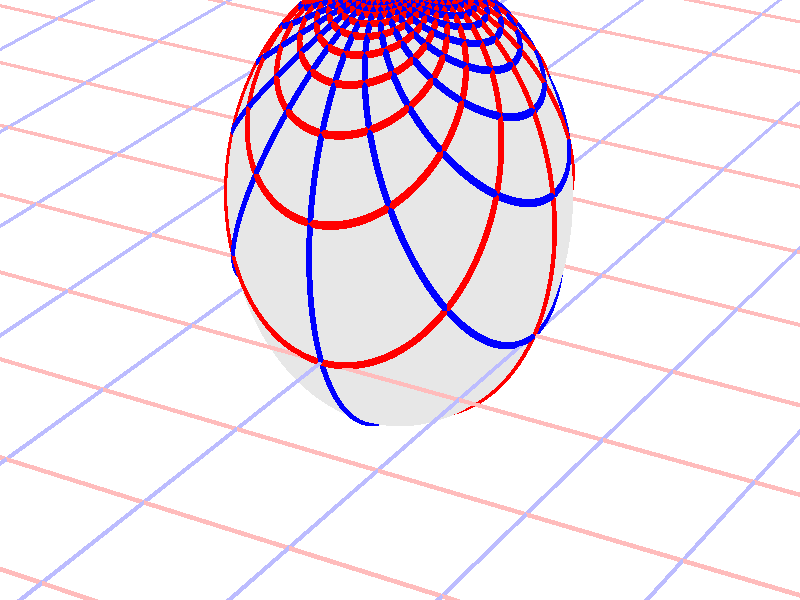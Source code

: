 #version 3.7;
global_settings{assumed_gamma 1.0}
camera{perspective location <16.275953626987476496879026, 9.396926207859083390872001, 6.840402866513374036117057> right <0.133333333333333331482962, -0.230940107675850353485814, -0.000000000000000000000000> up <-0.044429719908903583802662, -0.025651510749425152774217, 0.140953893117886280839102> direction <0.813797681349373802639491, 0.469846310392954158441370, 0.342020143325668712908083> sky <-0.296198132726023855010311, -0.171010071662834328698466, 0.939692620785908427905042> look_at <15.462155945638102139128023, 8.927079897466128954874875, 6.498382723187705600764730>}
light_source{<16.275953626987476496879026, 9.396926207859083390872001, 6.840402866513374036117057> rgb<1.0,1.0,1.0>}
background{rgb<1,1,1>}
union{object{sphere{<0.000000000000000000000000, 0.000000000000000000000000, 0.549767674566137398706189>,1.141159277225514356857161} pigment{rgbft<0.8,0.8,0.8,0.2,0.2>}}object{union{cylinder{<-50.000000000000000000000000, 50.000000000000000000000000, 0.000000000000000000000000>,<-50.000000000000000000000000, -50.000000000000000000000000, 0.000000000000000000000000>,0.010000000000000000208167}cylinder{<-49.000000000000000000000000, 50.000000000000000000000000, 0.000000000000000000000000>,<-49.000000000000000000000000, -50.000000000000000000000000, 0.000000000000000000000000>,0.010000000000000000208167}cylinder{<-48.000000000000000000000000, 50.000000000000000000000000, 0.000000000000000000000000>,<-48.000000000000000000000000, -50.000000000000000000000000, 0.000000000000000000000000>,0.010000000000000000208167}cylinder{<-47.000000000000000000000000, 50.000000000000000000000000, 0.000000000000000000000000>,<-47.000000000000000000000000, -50.000000000000000000000000, 0.000000000000000000000000>,0.010000000000000000208167}cylinder{<-46.000000000000000000000000, 50.000000000000000000000000, 0.000000000000000000000000>,<-46.000000000000000000000000, -50.000000000000000000000000, 0.000000000000000000000000>,0.010000000000000000208167}cylinder{<-45.000000000000000000000000, 50.000000000000000000000000, 0.000000000000000000000000>,<-45.000000000000000000000000, -50.000000000000000000000000, 0.000000000000000000000000>,0.010000000000000000208167}cylinder{<-44.000000000000000000000000, 50.000000000000000000000000, 0.000000000000000000000000>,<-44.000000000000000000000000, -50.000000000000000000000000, 0.000000000000000000000000>,0.010000000000000000208167}cylinder{<-43.000000000000000000000000, 50.000000000000000000000000, 0.000000000000000000000000>,<-43.000000000000000000000000, -50.000000000000000000000000, 0.000000000000000000000000>,0.010000000000000000208167}cylinder{<-42.000000000000000000000000, 50.000000000000000000000000, 0.000000000000000000000000>,<-42.000000000000000000000000, -50.000000000000000000000000, 0.000000000000000000000000>,0.010000000000000000208167}cylinder{<-41.000000000000000000000000, 50.000000000000000000000000, 0.000000000000000000000000>,<-41.000000000000000000000000, -50.000000000000000000000000, 0.000000000000000000000000>,0.010000000000000000208167}cylinder{<-40.000000000000000000000000, 50.000000000000000000000000, 0.000000000000000000000000>,<-40.000000000000000000000000, -50.000000000000000000000000, 0.000000000000000000000000>,0.010000000000000000208167}cylinder{<-39.000000000000000000000000, 50.000000000000000000000000, 0.000000000000000000000000>,<-39.000000000000000000000000, -50.000000000000000000000000, 0.000000000000000000000000>,0.010000000000000000208167}cylinder{<-38.000000000000000000000000, 50.000000000000000000000000, 0.000000000000000000000000>,<-38.000000000000000000000000, -50.000000000000000000000000, 0.000000000000000000000000>,0.010000000000000000208167}cylinder{<-37.000000000000000000000000, 50.000000000000000000000000, 0.000000000000000000000000>,<-37.000000000000000000000000, -50.000000000000000000000000, 0.000000000000000000000000>,0.010000000000000000208167}cylinder{<-36.000000000000000000000000, 50.000000000000000000000000, 0.000000000000000000000000>,<-36.000000000000000000000000, -50.000000000000000000000000, 0.000000000000000000000000>,0.010000000000000000208167}cylinder{<-35.000000000000000000000000, 50.000000000000000000000000, 0.000000000000000000000000>,<-35.000000000000000000000000, -50.000000000000000000000000, 0.000000000000000000000000>,0.010000000000000000208167}cylinder{<-34.000000000000000000000000, 50.000000000000000000000000, 0.000000000000000000000000>,<-34.000000000000000000000000, -50.000000000000000000000000, 0.000000000000000000000000>,0.010000000000000000208167}cylinder{<-33.000000000000000000000000, 50.000000000000000000000000, 0.000000000000000000000000>,<-33.000000000000000000000000, -50.000000000000000000000000, 0.000000000000000000000000>,0.010000000000000000208167}cylinder{<-32.000000000000000000000000, 50.000000000000000000000000, 0.000000000000000000000000>,<-32.000000000000000000000000, -50.000000000000000000000000, 0.000000000000000000000000>,0.010000000000000000208167}cylinder{<-31.000000000000000000000000, 50.000000000000000000000000, 0.000000000000000000000000>,<-31.000000000000000000000000, -50.000000000000000000000000, 0.000000000000000000000000>,0.010000000000000000208167}cylinder{<-30.000000000000000000000000, 50.000000000000000000000000, 0.000000000000000000000000>,<-30.000000000000000000000000, -50.000000000000000000000000, 0.000000000000000000000000>,0.010000000000000000208167}cylinder{<-29.000000000000000000000000, 50.000000000000000000000000, 0.000000000000000000000000>,<-29.000000000000000000000000, -50.000000000000000000000000, 0.000000000000000000000000>,0.010000000000000000208167}cylinder{<-28.000000000000000000000000, 50.000000000000000000000000, 0.000000000000000000000000>,<-28.000000000000000000000000, -50.000000000000000000000000, 0.000000000000000000000000>,0.010000000000000000208167}cylinder{<-27.000000000000000000000000, 50.000000000000000000000000, 0.000000000000000000000000>,<-27.000000000000000000000000, -50.000000000000000000000000, 0.000000000000000000000000>,0.010000000000000000208167}cylinder{<-26.000000000000000000000000, 50.000000000000000000000000, 0.000000000000000000000000>,<-26.000000000000000000000000, -50.000000000000000000000000, 0.000000000000000000000000>,0.010000000000000000208167}cylinder{<-25.000000000000000000000000, 50.000000000000000000000000, 0.000000000000000000000000>,<-25.000000000000000000000000, -50.000000000000000000000000, 0.000000000000000000000000>,0.010000000000000000208167}cylinder{<-24.000000000000000000000000, 50.000000000000000000000000, 0.000000000000000000000000>,<-24.000000000000000000000000, -50.000000000000000000000000, 0.000000000000000000000000>,0.010000000000000000208167}cylinder{<-23.000000000000000000000000, 50.000000000000000000000000, 0.000000000000000000000000>,<-23.000000000000000000000000, -50.000000000000000000000000, 0.000000000000000000000000>,0.010000000000000000208167}cylinder{<-22.000000000000000000000000, 50.000000000000000000000000, 0.000000000000000000000000>,<-22.000000000000000000000000, -50.000000000000000000000000, 0.000000000000000000000000>,0.010000000000000000208167}cylinder{<-21.000000000000000000000000, 50.000000000000000000000000, 0.000000000000000000000000>,<-21.000000000000000000000000, -50.000000000000000000000000, 0.000000000000000000000000>,0.010000000000000000208167}cylinder{<-20.000000000000000000000000, 50.000000000000000000000000, 0.000000000000000000000000>,<-20.000000000000000000000000, -50.000000000000000000000000, 0.000000000000000000000000>,0.010000000000000000208167}cylinder{<-19.000000000000000000000000, 50.000000000000000000000000, 0.000000000000000000000000>,<-19.000000000000000000000000, -50.000000000000000000000000, 0.000000000000000000000000>,0.010000000000000000208167}cylinder{<-18.000000000000000000000000, 50.000000000000000000000000, 0.000000000000000000000000>,<-18.000000000000000000000000, -50.000000000000000000000000, 0.000000000000000000000000>,0.010000000000000000208167}cylinder{<-17.000000000000000000000000, 50.000000000000000000000000, 0.000000000000000000000000>,<-17.000000000000000000000000, -50.000000000000000000000000, 0.000000000000000000000000>,0.010000000000000000208167}cylinder{<-16.000000000000000000000000, 50.000000000000000000000000, 0.000000000000000000000000>,<-16.000000000000000000000000, -50.000000000000000000000000, 0.000000000000000000000000>,0.010000000000000000208167}cylinder{<-15.000000000000000000000000, 50.000000000000000000000000, 0.000000000000000000000000>,<-15.000000000000000000000000, -50.000000000000000000000000, 0.000000000000000000000000>,0.010000000000000000208167}cylinder{<-14.000000000000000000000000, 50.000000000000000000000000, 0.000000000000000000000000>,<-14.000000000000000000000000, -50.000000000000000000000000, 0.000000000000000000000000>,0.010000000000000000208167}cylinder{<-13.000000000000000000000000, 50.000000000000000000000000, 0.000000000000000000000000>,<-13.000000000000000000000000, -50.000000000000000000000000, 0.000000000000000000000000>,0.010000000000000000208167}cylinder{<-12.000000000000000000000000, 50.000000000000000000000000, 0.000000000000000000000000>,<-12.000000000000000000000000, -50.000000000000000000000000, 0.000000000000000000000000>,0.010000000000000000208167}cylinder{<-11.000000000000000000000000, 50.000000000000000000000000, 0.000000000000000000000000>,<-11.000000000000000000000000, -50.000000000000000000000000, 0.000000000000000000000000>,0.010000000000000000208167}cylinder{<-10.000000000000000000000000, 50.000000000000000000000000, 0.000000000000000000000000>,<-10.000000000000000000000000, -50.000000000000000000000000, 0.000000000000000000000000>,0.010000000000000000208167}cylinder{<-9.000000000000000000000000, 50.000000000000000000000000, 0.000000000000000000000000>,<-9.000000000000000000000000, -50.000000000000000000000000, 0.000000000000000000000000>,0.010000000000000000208167}cylinder{<-8.000000000000000000000000, 50.000000000000000000000000, 0.000000000000000000000000>,<-8.000000000000000000000000, -50.000000000000000000000000, 0.000000000000000000000000>,0.010000000000000000208167}cylinder{<-7.000000000000000000000000, 50.000000000000000000000000, 0.000000000000000000000000>,<-7.000000000000000000000000, -50.000000000000000000000000, 0.000000000000000000000000>,0.010000000000000000208167}cylinder{<-6.000000000000000000000000, 50.000000000000000000000000, 0.000000000000000000000000>,<-6.000000000000000000000000, -50.000000000000000000000000, 0.000000000000000000000000>,0.010000000000000000208167}cylinder{<-5.000000000000000000000000, 50.000000000000000000000000, 0.000000000000000000000000>,<-5.000000000000000000000000, -50.000000000000000000000000, 0.000000000000000000000000>,0.010000000000000000208167}cylinder{<-4.000000000000000000000000, 50.000000000000000000000000, 0.000000000000000000000000>,<-4.000000000000000000000000, -50.000000000000000000000000, 0.000000000000000000000000>,0.010000000000000000208167}cylinder{<-3.000000000000000000000000, 50.000000000000000000000000, 0.000000000000000000000000>,<-3.000000000000000000000000, -50.000000000000000000000000, 0.000000000000000000000000>,0.010000000000000000208167}cylinder{<-2.000000000000000000000000, 50.000000000000000000000000, 0.000000000000000000000000>,<-2.000000000000000000000000, -50.000000000000000000000000, 0.000000000000000000000000>,0.010000000000000000208167}cylinder{<-1.000000000000000000000000, 50.000000000000000000000000, 0.000000000000000000000000>,<-1.000000000000000000000000, -50.000000000000000000000000, 0.000000000000000000000000>,0.010000000000000000208167}cylinder{<0.000000000000000000000000, 50.000000000000000000000000, 0.000000000000000000000000>,<0.000000000000000000000000, -50.000000000000000000000000, 0.000000000000000000000000>,0.010000000000000000208167}cylinder{<1.000000000000000000000000, 50.000000000000000000000000, 0.000000000000000000000000>,<1.000000000000000000000000, -50.000000000000000000000000, 0.000000000000000000000000>,0.010000000000000000208167}cylinder{<2.000000000000000000000000, 50.000000000000000000000000, 0.000000000000000000000000>,<2.000000000000000000000000, -50.000000000000000000000000, 0.000000000000000000000000>,0.010000000000000000208167}cylinder{<3.000000000000000000000000, 50.000000000000000000000000, 0.000000000000000000000000>,<3.000000000000000000000000, -50.000000000000000000000000, 0.000000000000000000000000>,0.010000000000000000208167}cylinder{<4.000000000000000000000000, 50.000000000000000000000000, 0.000000000000000000000000>,<4.000000000000000000000000, -50.000000000000000000000000, 0.000000000000000000000000>,0.010000000000000000208167}cylinder{<5.000000000000000000000000, 50.000000000000000000000000, 0.000000000000000000000000>,<5.000000000000000000000000, -50.000000000000000000000000, 0.000000000000000000000000>,0.010000000000000000208167}cylinder{<6.000000000000000000000000, 50.000000000000000000000000, 0.000000000000000000000000>,<6.000000000000000000000000, -50.000000000000000000000000, 0.000000000000000000000000>,0.010000000000000000208167}cylinder{<7.000000000000000000000000, 50.000000000000000000000000, 0.000000000000000000000000>,<7.000000000000000000000000, -50.000000000000000000000000, 0.000000000000000000000000>,0.010000000000000000208167}cylinder{<8.000000000000000000000000, 50.000000000000000000000000, 0.000000000000000000000000>,<8.000000000000000000000000, -50.000000000000000000000000, 0.000000000000000000000000>,0.010000000000000000208167}cylinder{<9.000000000000000000000000, 50.000000000000000000000000, 0.000000000000000000000000>,<9.000000000000000000000000, -50.000000000000000000000000, 0.000000000000000000000000>,0.010000000000000000208167}cylinder{<10.000000000000000000000000, 50.000000000000000000000000, 0.000000000000000000000000>,<10.000000000000000000000000, -50.000000000000000000000000, 0.000000000000000000000000>,0.010000000000000000208167}cylinder{<11.000000000000000000000000, 50.000000000000000000000000, 0.000000000000000000000000>,<11.000000000000000000000000, -50.000000000000000000000000, 0.000000000000000000000000>,0.010000000000000000208167}cylinder{<12.000000000000000000000000, 50.000000000000000000000000, 0.000000000000000000000000>,<12.000000000000000000000000, -50.000000000000000000000000, 0.000000000000000000000000>,0.010000000000000000208167}cylinder{<13.000000000000000000000000, 50.000000000000000000000000, 0.000000000000000000000000>,<13.000000000000000000000000, -50.000000000000000000000000, 0.000000000000000000000000>,0.010000000000000000208167}cylinder{<14.000000000000000000000000, 50.000000000000000000000000, 0.000000000000000000000000>,<14.000000000000000000000000, -50.000000000000000000000000, 0.000000000000000000000000>,0.010000000000000000208167}cylinder{<15.000000000000000000000000, 50.000000000000000000000000, 0.000000000000000000000000>,<15.000000000000000000000000, -50.000000000000000000000000, 0.000000000000000000000000>,0.010000000000000000208167}cylinder{<16.000000000000000000000000, 50.000000000000000000000000, 0.000000000000000000000000>,<16.000000000000000000000000, -50.000000000000000000000000, 0.000000000000000000000000>,0.010000000000000000208167}cylinder{<17.000000000000000000000000, 50.000000000000000000000000, 0.000000000000000000000000>,<17.000000000000000000000000, -50.000000000000000000000000, 0.000000000000000000000000>,0.010000000000000000208167}cylinder{<18.000000000000000000000000, 50.000000000000000000000000, 0.000000000000000000000000>,<18.000000000000000000000000, -50.000000000000000000000000, 0.000000000000000000000000>,0.010000000000000000208167}cylinder{<19.000000000000000000000000, 50.000000000000000000000000, 0.000000000000000000000000>,<19.000000000000000000000000, -50.000000000000000000000000, 0.000000000000000000000000>,0.010000000000000000208167}cylinder{<20.000000000000000000000000, 50.000000000000000000000000, 0.000000000000000000000000>,<20.000000000000000000000000, -50.000000000000000000000000, 0.000000000000000000000000>,0.010000000000000000208167}cylinder{<21.000000000000000000000000, 50.000000000000000000000000, 0.000000000000000000000000>,<21.000000000000000000000000, -50.000000000000000000000000, 0.000000000000000000000000>,0.010000000000000000208167}cylinder{<22.000000000000000000000000, 50.000000000000000000000000, 0.000000000000000000000000>,<22.000000000000000000000000, -50.000000000000000000000000, 0.000000000000000000000000>,0.010000000000000000208167}cylinder{<23.000000000000000000000000, 50.000000000000000000000000, 0.000000000000000000000000>,<23.000000000000000000000000, -50.000000000000000000000000, 0.000000000000000000000000>,0.010000000000000000208167}cylinder{<24.000000000000000000000000, 50.000000000000000000000000, 0.000000000000000000000000>,<24.000000000000000000000000, -50.000000000000000000000000, 0.000000000000000000000000>,0.010000000000000000208167}cylinder{<25.000000000000000000000000, 50.000000000000000000000000, 0.000000000000000000000000>,<25.000000000000000000000000, -50.000000000000000000000000, 0.000000000000000000000000>,0.010000000000000000208167}cylinder{<26.000000000000000000000000, 50.000000000000000000000000, 0.000000000000000000000000>,<26.000000000000000000000000, -50.000000000000000000000000, 0.000000000000000000000000>,0.010000000000000000208167}cylinder{<27.000000000000000000000000, 50.000000000000000000000000, 0.000000000000000000000000>,<27.000000000000000000000000, -50.000000000000000000000000, 0.000000000000000000000000>,0.010000000000000000208167}cylinder{<28.000000000000000000000000, 50.000000000000000000000000, 0.000000000000000000000000>,<28.000000000000000000000000, -50.000000000000000000000000, 0.000000000000000000000000>,0.010000000000000000208167}cylinder{<29.000000000000000000000000, 50.000000000000000000000000, 0.000000000000000000000000>,<29.000000000000000000000000, -50.000000000000000000000000, 0.000000000000000000000000>,0.010000000000000000208167}cylinder{<30.000000000000000000000000, 50.000000000000000000000000, 0.000000000000000000000000>,<30.000000000000000000000000, -50.000000000000000000000000, 0.000000000000000000000000>,0.010000000000000000208167}cylinder{<31.000000000000000000000000, 50.000000000000000000000000, 0.000000000000000000000000>,<31.000000000000000000000000, -50.000000000000000000000000, 0.000000000000000000000000>,0.010000000000000000208167}cylinder{<32.000000000000000000000000, 50.000000000000000000000000, 0.000000000000000000000000>,<32.000000000000000000000000, -50.000000000000000000000000, 0.000000000000000000000000>,0.010000000000000000208167}cylinder{<33.000000000000000000000000, 50.000000000000000000000000, 0.000000000000000000000000>,<33.000000000000000000000000, -50.000000000000000000000000, 0.000000000000000000000000>,0.010000000000000000208167}cylinder{<34.000000000000000000000000, 50.000000000000000000000000, 0.000000000000000000000000>,<34.000000000000000000000000, -50.000000000000000000000000, 0.000000000000000000000000>,0.010000000000000000208167}cylinder{<35.000000000000000000000000, 50.000000000000000000000000, 0.000000000000000000000000>,<35.000000000000000000000000, -50.000000000000000000000000, 0.000000000000000000000000>,0.010000000000000000208167}cylinder{<36.000000000000000000000000, 50.000000000000000000000000, 0.000000000000000000000000>,<36.000000000000000000000000, -50.000000000000000000000000, 0.000000000000000000000000>,0.010000000000000000208167}cylinder{<37.000000000000000000000000, 50.000000000000000000000000, 0.000000000000000000000000>,<37.000000000000000000000000, -50.000000000000000000000000, 0.000000000000000000000000>,0.010000000000000000208167}cylinder{<38.000000000000000000000000, 50.000000000000000000000000, 0.000000000000000000000000>,<38.000000000000000000000000, -50.000000000000000000000000, 0.000000000000000000000000>,0.010000000000000000208167}cylinder{<39.000000000000000000000000, 50.000000000000000000000000, 0.000000000000000000000000>,<39.000000000000000000000000, -50.000000000000000000000000, 0.000000000000000000000000>,0.010000000000000000208167}cylinder{<40.000000000000000000000000, 50.000000000000000000000000, 0.000000000000000000000000>,<40.000000000000000000000000, -50.000000000000000000000000, 0.000000000000000000000000>,0.010000000000000000208167}cylinder{<41.000000000000000000000000, 50.000000000000000000000000, 0.000000000000000000000000>,<41.000000000000000000000000, -50.000000000000000000000000, 0.000000000000000000000000>,0.010000000000000000208167}cylinder{<42.000000000000000000000000, 50.000000000000000000000000, 0.000000000000000000000000>,<42.000000000000000000000000, -50.000000000000000000000000, 0.000000000000000000000000>,0.010000000000000000208167}cylinder{<43.000000000000000000000000, 50.000000000000000000000000, 0.000000000000000000000000>,<43.000000000000000000000000, -50.000000000000000000000000, 0.000000000000000000000000>,0.010000000000000000208167}cylinder{<44.000000000000000000000000, 50.000000000000000000000000, 0.000000000000000000000000>,<44.000000000000000000000000, -50.000000000000000000000000, 0.000000000000000000000000>,0.010000000000000000208167}cylinder{<45.000000000000000000000000, 50.000000000000000000000000, 0.000000000000000000000000>,<45.000000000000000000000000, -50.000000000000000000000000, 0.000000000000000000000000>,0.010000000000000000208167}cylinder{<46.000000000000000000000000, 50.000000000000000000000000, 0.000000000000000000000000>,<46.000000000000000000000000, -50.000000000000000000000000, 0.000000000000000000000000>,0.010000000000000000208167}cylinder{<47.000000000000000000000000, 50.000000000000000000000000, 0.000000000000000000000000>,<47.000000000000000000000000, -50.000000000000000000000000, 0.000000000000000000000000>,0.010000000000000000208167}cylinder{<48.000000000000000000000000, 50.000000000000000000000000, 0.000000000000000000000000>,<48.000000000000000000000000, -50.000000000000000000000000, 0.000000000000000000000000>,0.010000000000000000208167}cylinder{<49.000000000000000000000000, 50.000000000000000000000000, 0.000000000000000000000000>,<49.000000000000000000000000, -50.000000000000000000000000, 0.000000000000000000000000>,0.010000000000000000208167}cylinder{<50.000000000000000000000000, 50.000000000000000000000000, 0.000000000000000000000000>,<50.000000000000000000000000, -50.000000000000000000000000, 0.000000000000000000000000>,0.010000000000000000208167}} pigment{rgb<1.0,0.5,0.5>}}object{union{cylinder{<50.000000000000000000000000, -50.000000000000000000000000, 0.000000000000000000000000>,<-50.000000000000000000000000, -50.000000000000000000000000, 0.000000000000000000000000>,0.010000000000000000208167}cylinder{<50.000000000000000000000000, -49.000000000000000000000000, 0.000000000000000000000000>,<-50.000000000000000000000000, -49.000000000000000000000000, 0.000000000000000000000000>,0.010000000000000000208167}cylinder{<50.000000000000000000000000, -48.000000000000000000000000, 0.000000000000000000000000>,<-50.000000000000000000000000, -48.000000000000000000000000, 0.000000000000000000000000>,0.010000000000000000208167}cylinder{<50.000000000000000000000000, -47.000000000000000000000000, 0.000000000000000000000000>,<-50.000000000000000000000000, -47.000000000000000000000000, 0.000000000000000000000000>,0.010000000000000000208167}cylinder{<50.000000000000000000000000, -46.000000000000000000000000, 0.000000000000000000000000>,<-50.000000000000000000000000, -46.000000000000000000000000, 0.000000000000000000000000>,0.010000000000000000208167}cylinder{<50.000000000000000000000000, -45.000000000000000000000000, 0.000000000000000000000000>,<-50.000000000000000000000000, -45.000000000000000000000000, 0.000000000000000000000000>,0.010000000000000000208167}cylinder{<50.000000000000000000000000, -44.000000000000000000000000, 0.000000000000000000000000>,<-50.000000000000000000000000, -44.000000000000000000000000, 0.000000000000000000000000>,0.010000000000000000208167}cylinder{<50.000000000000000000000000, -43.000000000000000000000000, 0.000000000000000000000000>,<-50.000000000000000000000000, -43.000000000000000000000000, 0.000000000000000000000000>,0.010000000000000000208167}cylinder{<50.000000000000000000000000, -42.000000000000000000000000, 0.000000000000000000000000>,<-50.000000000000000000000000, -42.000000000000000000000000, 0.000000000000000000000000>,0.010000000000000000208167}cylinder{<50.000000000000000000000000, -41.000000000000000000000000, 0.000000000000000000000000>,<-50.000000000000000000000000, -41.000000000000000000000000, 0.000000000000000000000000>,0.010000000000000000208167}cylinder{<50.000000000000000000000000, -40.000000000000000000000000, 0.000000000000000000000000>,<-50.000000000000000000000000, -40.000000000000000000000000, 0.000000000000000000000000>,0.010000000000000000208167}cylinder{<50.000000000000000000000000, -39.000000000000000000000000, 0.000000000000000000000000>,<-50.000000000000000000000000, -39.000000000000000000000000, 0.000000000000000000000000>,0.010000000000000000208167}cylinder{<50.000000000000000000000000, -38.000000000000000000000000, 0.000000000000000000000000>,<-50.000000000000000000000000, -38.000000000000000000000000, 0.000000000000000000000000>,0.010000000000000000208167}cylinder{<50.000000000000000000000000, -37.000000000000000000000000, 0.000000000000000000000000>,<-50.000000000000000000000000, -37.000000000000000000000000, 0.000000000000000000000000>,0.010000000000000000208167}cylinder{<50.000000000000000000000000, -36.000000000000000000000000, 0.000000000000000000000000>,<-50.000000000000000000000000, -36.000000000000000000000000, 0.000000000000000000000000>,0.010000000000000000208167}cylinder{<50.000000000000000000000000, -35.000000000000000000000000, 0.000000000000000000000000>,<-50.000000000000000000000000, -35.000000000000000000000000, 0.000000000000000000000000>,0.010000000000000000208167}cylinder{<50.000000000000000000000000, -34.000000000000000000000000, 0.000000000000000000000000>,<-50.000000000000000000000000, -34.000000000000000000000000, 0.000000000000000000000000>,0.010000000000000000208167}cylinder{<50.000000000000000000000000, -33.000000000000000000000000, 0.000000000000000000000000>,<-50.000000000000000000000000, -33.000000000000000000000000, 0.000000000000000000000000>,0.010000000000000000208167}cylinder{<50.000000000000000000000000, -32.000000000000000000000000, 0.000000000000000000000000>,<-50.000000000000000000000000, -32.000000000000000000000000, 0.000000000000000000000000>,0.010000000000000000208167}cylinder{<50.000000000000000000000000, -31.000000000000000000000000, 0.000000000000000000000000>,<-50.000000000000000000000000, -31.000000000000000000000000, 0.000000000000000000000000>,0.010000000000000000208167}cylinder{<50.000000000000000000000000, -30.000000000000000000000000, 0.000000000000000000000000>,<-50.000000000000000000000000, -30.000000000000000000000000, 0.000000000000000000000000>,0.010000000000000000208167}cylinder{<50.000000000000000000000000, -29.000000000000000000000000, 0.000000000000000000000000>,<-50.000000000000000000000000, -29.000000000000000000000000, 0.000000000000000000000000>,0.010000000000000000208167}cylinder{<50.000000000000000000000000, -28.000000000000000000000000, 0.000000000000000000000000>,<-50.000000000000000000000000, -28.000000000000000000000000, 0.000000000000000000000000>,0.010000000000000000208167}cylinder{<50.000000000000000000000000, -27.000000000000000000000000, 0.000000000000000000000000>,<-50.000000000000000000000000, -27.000000000000000000000000, 0.000000000000000000000000>,0.010000000000000000208167}cylinder{<50.000000000000000000000000, -26.000000000000000000000000, 0.000000000000000000000000>,<-50.000000000000000000000000, -26.000000000000000000000000, 0.000000000000000000000000>,0.010000000000000000208167}cylinder{<50.000000000000000000000000, -25.000000000000000000000000, 0.000000000000000000000000>,<-50.000000000000000000000000, -25.000000000000000000000000, 0.000000000000000000000000>,0.010000000000000000208167}cylinder{<50.000000000000000000000000, -24.000000000000000000000000, 0.000000000000000000000000>,<-50.000000000000000000000000, -24.000000000000000000000000, 0.000000000000000000000000>,0.010000000000000000208167}cylinder{<50.000000000000000000000000, -23.000000000000000000000000, 0.000000000000000000000000>,<-50.000000000000000000000000, -23.000000000000000000000000, 0.000000000000000000000000>,0.010000000000000000208167}cylinder{<50.000000000000000000000000, -22.000000000000000000000000, 0.000000000000000000000000>,<-50.000000000000000000000000, -22.000000000000000000000000, 0.000000000000000000000000>,0.010000000000000000208167}cylinder{<50.000000000000000000000000, -21.000000000000000000000000, 0.000000000000000000000000>,<-50.000000000000000000000000, -21.000000000000000000000000, 0.000000000000000000000000>,0.010000000000000000208167}cylinder{<50.000000000000000000000000, -20.000000000000000000000000, 0.000000000000000000000000>,<-50.000000000000000000000000, -20.000000000000000000000000, 0.000000000000000000000000>,0.010000000000000000208167}cylinder{<50.000000000000000000000000, -19.000000000000000000000000, 0.000000000000000000000000>,<-50.000000000000000000000000, -19.000000000000000000000000, 0.000000000000000000000000>,0.010000000000000000208167}cylinder{<50.000000000000000000000000, -18.000000000000000000000000, 0.000000000000000000000000>,<-50.000000000000000000000000, -18.000000000000000000000000, 0.000000000000000000000000>,0.010000000000000000208167}cylinder{<50.000000000000000000000000, -17.000000000000000000000000, 0.000000000000000000000000>,<-50.000000000000000000000000, -17.000000000000000000000000, 0.000000000000000000000000>,0.010000000000000000208167}cylinder{<50.000000000000000000000000, -16.000000000000000000000000, 0.000000000000000000000000>,<-50.000000000000000000000000, -16.000000000000000000000000, 0.000000000000000000000000>,0.010000000000000000208167}cylinder{<50.000000000000000000000000, -15.000000000000000000000000, 0.000000000000000000000000>,<-50.000000000000000000000000, -15.000000000000000000000000, 0.000000000000000000000000>,0.010000000000000000208167}cylinder{<50.000000000000000000000000, -14.000000000000000000000000, 0.000000000000000000000000>,<-50.000000000000000000000000, -14.000000000000000000000000, 0.000000000000000000000000>,0.010000000000000000208167}cylinder{<50.000000000000000000000000, -13.000000000000000000000000, 0.000000000000000000000000>,<-50.000000000000000000000000, -13.000000000000000000000000, 0.000000000000000000000000>,0.010000000000000000208167}cylinder{<50.000000000000000000000000, -12.000000000000000000000000, 0.000000000000000000000000>,<-50.000000000000000000000000, -12.000000000000000000000000, 0.000000000000000000000000>,0.010000000000000000208167}cylinder{<50.000000000000000000000000, -11.000000000000000000000000, 0.000000000000000000000000>,<-50.000000000000000000000000, -11.000000000000000000000000, 0.000000000000000000000000>,0.010000000000000000208167}cylinder{<50.000000000000000000000000, -10.000000000000000000000000, 0.000000000000000000000000>,<-50.000000000000000000000000, -10.000000000000000000000000, 0.000000000000000000000000>,0.010000000000000000208167}cylinder{<50.000000000000000000000000, -9.000000000000000000000000, 0.000000000000000000000000>,<-50.000000000000000000000000, -9.000000000000000000000000, 0.000000000000000000000000>,0.010000000000000000208167}cylinder{<50.000000000000000000000000, -8.000000000000000000000000, 0.000000000000000000000000>,<-50.000000000000000000000000, -8.000000000000000000000000, 0.000000000000000000000000>,0.010000000000000000208167}cylinder{<50.000000000000000000000000, -7.000000000000000000000000, 0.000000000000000000000000>,<-50.000000000000000000000000, -7.000000000000000000000000, 0.000000000000000000000000>,0.010000000000000000208167}cylinder{<50.000000000000000000000000, -6.000000000000000000000000, 0.000000000000000000000000>,<-50.000000000000000000000000, -6.000000000000000000000000, 0.000000000000000000000000>,0.010000000000000000208167}cylinder{<50.000000000000000000000000, -5.000000000000000000000000, 0.000000000000000000000000>,<-50.000000000000000000000000, -5.000000000000000000000000, 0.000000000000000000000000>,0.010000000000000000208167}cylinder{<50.000000000000000000000000, -4.000000000000000000000000, 0.000000000000000000000000>,<-50.000000000000000000000000, -4.000000000000000000000000, 0.000000000000000000000000>,0.010000000000000000208167}cylinder{<50.000000000000000000000000, -3.000000000000000000000000, 0.000000000000000000000000>,<-50.000000000000000000000000, -3.000000000000000000000000, 0.000000000000000000000000>,0.010000000000000000208167}cylinder{<50.000000000000000000000000, -2.000000000000000000000000, 0.000000000000000000000000>,<-50.000000000000000000000000, -2.000000000000000000000000, 0.000000000000000000000000>,0.010000000000000000208167}cylinder{<50.000000000000000000000000, -1.000000000000000000000000, 0.000000000000000000000000>,<-50.000000000000000000000000, -1.000000000000000000000000, 0.000000000000000000000000>,0.010000000000000000208167}cylinder{<50.000000000000000000000000, 0.000000000000000000000000, 0.000000000000000000000000>,<-50.000000000000000000000000, 0.000000000000000000000000, 0.000000000000000000000000>,0.010000000000000000208167}cylinder{<50.000000000000000000000000, 1.000000000000000000000000, 0.000000000000000000000000>,<-50.000000000000000000000000, 1.000000000000000000000000, 0.000000000000000000000000>,0.010000000000000000208167}cylinder{<50.000000000000000000000000, 2.000000000000000000000000, 0.000000000000000000000000>,<-50.000000000000000000000000, 2.000000000000000000000000, 0.000000000000000000000000>,0.010000000000000000208167}cylinder{<50.000000000000000000000000, 3.000000000000000000000000, 0.000000000000000000000000>,<-50.000000000000000000000000, 3.000000000000000000000000, 0.000000000000000000000000>,0.010000000000000000208167}cylinder{<50.000000000000000000000000, 4.000000000000000000000000, 0.000000000000000000000000>,<-50.000000000000000000000000, 4.000000000000000000000000, 0.000000000000000000000000>,0.010000000000000000208167}cylinder{<50.000000000000000000000000, 5.000000000000000000000000, 0.000000000000000000000000>,<-50.000000000000000000000000, 5.000000000000000000000000, 0.000000000000000000000000>,0.010000000000000000208167}cylinder{<50.000000000000000000000000, 6.000000000000000000000000, 0.000000000000000000000000>,<-50.000000000000000000000000, 6.000000000000000000000000, 0.000000000000000000000000>,0.010000000000000000208167}cylinder{<50.000000000000000000000000, 7.000000000000000000000000, 0.000000000000000000000000>,<-50.000000000000000000000000, 7.000000000000000000000000, 0.000000000000000000000000>,0.010000000000000000208167}cylinder{<50.000000000000000000000000, 8.000000000000000000000000, 0.000000000000000000000000>,<-50.000000000000000000000000, 8.000000000000000000000000, 0.000000000000000000000000>,0.010000000000000000208167}cylinder{<50.000000000000000000000000, 9.000000000000000000000000, 0.000000000000000000000000>,<-50.000000000000000000000000, 9.000000000000000000000000, 0.000000000000000000000000>,0.010000000000000000208167}cylinder{<50.000000000000000000000000, 10.000000000000000000000000, 0.000000000000000000000000>,<-50.000000000000000000000000, 10.000000000000000000000000, 0.000000000000000000000000>,0.010000000000000000208167}cylinder{<50.000000000000000000000000, 11.000000000000000000000000, 0.000000000000000000000000>,<-50.000000000000000000000000, 11.000000000000000000000000, 0.000000000000000000000000>,0.010000000000000000208167}cylinder{<50.000000000000000000000000, 12.000000000000000000000000, 0.000000000000000000000000>,<-50.000000000000000000000000, 12.000000000000000000000000, 0.000000000000000000000000>,0.010000000000000000208167}cylinder{<50.000000000000000000000000, 13.000000000000000000000000, 0.000000000000000000000000>,<-50.000000000000000000000000, 13.000000000000000000000000, 0.000000000000000000000000>,0.010000000000000000208167}cylinder{<50.000000000000000000000000, 14.000000000000000000000000, 0.000000000000000000000000>,<-50.000000000000000000000000, 14.000000000000000000000000, 0.000000000000000000000000>,0.010000000000000000208167}cylinder{<50.000000000000000000000000, 15.000000000000000000000000, 0.000000000000000000000000>,<-50.000000000000000000000000, 15.000000000000000000000000, 0.000000000000000000000000>,0.010000000000000000208167}cylinder{<50.000000000000000000000000, 16.000000000000000000000000, 0.000000000000000000000000>,<-50.000000000000000000000000, 16.000000000000000000000000, 0.000000000000000000000000>,0.010000000000000000208167}cylinder{<50.000000000000000000000000, 17.000000000000000000000000, 0.000000000000000000000000>,<-50.000000000000000000000000, 17.000000000000000000000000, 0.000000000000000000000000>,0.010000000000000000208167}cylinder{<50.000000000000000000000000, 18.000000000000000000000000, 0.000000000000000000000000>,<-50.000000000000000000000000, 18.000000000000000000000000, 0.000000000000000000000000>,0.010000000000000000208167}cylinder{<50.000000000000000000000000, 19.000000000000000000000000, 0.000000000000000000000000>,<-50.000000000000000000000000, 19.000000000000000000000000, 0.000000000000000000000000>,0.010000000000000000208167}cylinder{<50.000000000000000000000000, 20.000000000000000000000000, 0.000000000000000000000000>,<-50.000000000000000000000000, 20.000000000000000000000000, 0.000000000000000000000000>,0.010000000000000000208167}cylinder{<50.000000000000000000000000, 21.000000000000000000000000, 0.000000000000000000000000>,<-50.000000000000000000000000, 21.000000000000000000000000, 0.000000000000000000000000>,0.010000000000000000208167}cylinder{<50.000000000000000000000000, 22.000000000000000000000000, 0.000000000000000000000000>,<-50.000000000000000000000000, 22.000000000000000000000000, 0.000000000000000000000000>,0.010000000000000000208167}cylinder{<50.000000000000000000000000, 23.000000000000000000000000, 0.000000000000000000000000>,<-50.000000000000000000000000, 23.000000000000000000000000, 0.000000000000000000000000>,0.010000000000000000208167}cylinder{<50.000000000000000000000000, 24.000000000000000000000000, 0.000000000000000000000000>,<-50.000000000000000000000000, 24.000000000000000000000000, 0.000000000000000000000000>,0.010000000000000000208167}cylinder{<50.000000000000000000000000, 25.000000000000000000000000, 0.000000000000000000000000>,<-50.000000000000000000000000, 25.000000000000000000000000, 0.000000000000000000000000>,0.010000000000000000208167}cylinder{<50.000000000000000000000000, 26.000000000000000000000000, 0.000000000000000000000000>,<-50.000000000000000000000000, 26.000000000000000000000000, 0.000000000000000000000000>,0.010000000000000000208167}cylinder{<50.000000000000000000000000, 27.000000000000000000000000, 0.000000000000000000000000>,<-50.000000000000000000000000, 27.000000000000000000000000, 0.000000000000000000000000>,0.010000000000000000208167}cylinder{<50.000000000000000000000000, 28.000000000000000000000000, 0.000000000000000000000000>,<-50.000000000000000000000000, 28.000000000000000000000000, 0.000000000000000000000000>,0.010000000000000000208167}cylinder{<50.000000000000000000000000, 29.000000000000000000000000, 0.000000000000000000000000>,<-50.000000000000000000000000, 29.000000000000000000000000, 0.000000000000000000000000>,0.010000000000000000208167}cylinder{<50.000000000000000000000000, 30.000000000000000000000000, 0.000000000000000000000000>,<-50.000000000000000000000000, 30.000000000000000000000000, 0.000000000000000000000000>,0.010000000000000000208167}cylinder{<50.000000000000000000000000, 31.000000000000000000000000, 0.000000000000000000000000>,<-50.000000000000000000000000, 31.000000000000000000000000, 0.000000000000000000000000>,0.010000000000000000208167}cylinder{<50.000000000000000000000000, 32.000000000000000000000000, 0.000000000000000000000000>,<-50.000000000000000000000000, 32.000000000000000000000000, 0.000000000000000000000000>,0.010000000000000000208167}cylinder{<50.000000000000000000000000, 33.000000000000000000000000, 0.000000000000000000000000>,<-50.000000000000000000000000, 33.000000000000000000000000, 0.000000000000000000000000>,0.010000000000000000208167}cylinder{<50.000000000000000000000000, 34.000000000000000000000000, 0.000000000000000000000000>,<-50.000000000000000000000000, 34.000000000000000000000000, 0.000000000000000000000000>,0.010000000000000000208167}cylinder{<50.000000000000000000000000, 35.000000000000000000000000, 0.000000000000000000000000>,<-50.000000000000000000000000, 35.000000000000000000000000, 0.000000000000000000000000>,0.010000000000000000208167}cylinder{<50.000000000000000000000000, 36.000000000000000000000000, 0.000000000000000000000000>,<-50.000000000000000000000000, 36.000000000000000000000000, 0.000000000000000000000000>,0.010000000000000000208167}cylinder{<50.000000000000000000000000, 37.000000000000000000000000, 0.000000000000000000000000>,<-50.000000000000000000000000, 37.000000000000000000000000, 0.000000000000000000000000>,0.010000000000000000208167}cylinder{<50.000000000000000000000000, 38.000000000000000000000000, 0.000000000000000000000000>,<-50.000000000000000000000000, 38.000000000000000000000000, 0.000000000000000000000000>,0.010000000000000000208167}cylinder{<50.000000000000000000000000, 39.000000000000000000000000, 0.000000000000000000000000>,<-50.000000000000000000000000, 39.000000000000000000000000, 0.000000000000000000000000>,0.010000000000000000208167}cylinder{<50.000000000000000000000000, 40.000000000000000000000000, 0.000000000000000000000000>,<-50.000000000000000000000000, 40.000000000000000000000000, 0.000000000000000000000000>,0.010000000000000000208167}cylinder{<50.000000000000000000000000, 41.000000000000000000000000, 0.000000000000000000000000>,<-50.000000000000000000000000, 41.000000000000000000000000, 0.000000000000000000000000>,0.010000000000000000208167}cylinder{<50.000000000000000000000000, 42.000000000000000000000000, 0.000000000000000000000000>,<-50.000000000000000000000000, 42.000000000000000000000000, 0.000000000000000000000000>,0.010000000000000000208167}cylinder{<50.000000000000000000000000, 43.000000000000000000000000, 0.000000000000000000000000>,<-50.000000000000000000000000, 43.000000000000000000000000, 0.000000000000000000000000>,0.010000000000000000208167}cylinder{<50.000000000000000000000000, 44.000000000000000000000000, 0.000000000000000000000000>,<-50.000000000000000000000000, 44.000000000000000000000000, 0.000000000000000000000000>,0.010000000000000000208167}cylinder{<50.000000000000000000000000, 45.000000000000000000000000, 0.000000000000000000000000>,<-50.000000000000000000000000, 45.000000000000000000000000, 0.000000000000000000000000>,0.010000000000000000208167}cylinder{<50.000000000000000000000000, 46.000000000000000000000000, 0.000000000000000000000000>,<-50.000000000000000000000000, 46.000000000000000000000000, 0.000000000000000000000000>,0.010000000000000000208167}cylinder{<50.000000000000000000000000, 47.000000000000000000000000, 0.000000000000000000000000>,<-50.000000000000000000000000, 47.000000000000000000000000, 0.000000000000000000000000>,0.010000000000000000208167}cylinder{<50.000000000000000000000000, 48.000000000000000000000000, 0.000000000000000000000000>,<-50.000000000000000000000000, 48.000000000000000000000000, 0.000000000000000000000000>,0.010000000000000000208167}cylinder{<50.000000000000000000000000, 49.000000000000000000000000, 0.000000000000000000000000>,<-50.000000000000000000000000, 49.000000000000000000000000, 0.000000000000000000000000>,0.010000000000000000208167}cylinder{<50.000000000000000000000000, 50.000000000000000000000000, 0.000000000000000000000000>,<-50.000000000000000000000000, 50.000000000000000000000000, 0.000000000000000000000000>,0.010000000000000000208167}} pigment{rgb<0.5,0.5,1.0>}}sphere{<0.000000000000000000000000, 0.000000000000000000000000, 1.690926951791651866585653>,0.050000000000000002775558}object{union{object{torus{0.038570289569462429257740,0.020000000000000000416334} matrix <0.999428643254871684753482, -0.000000000000000000000000, 0.033799216584511057592799, 0.033799216584511057592799, 0.000000000000000000000000, -0.999428643254871684753482, 0.000000000000000000000000, 1.000000000000000000000000, 0.000000000000000000000000, -0.038548252174281878723594, 0.000000000000000000000000, 1.689623306220319420845044>}object{torus{0.039356511425672251192065,0.020000000000000000416334} matrix <0.999405105623489720123587, -0.000000000000000000000000, 0.034488184262173496308357, 0.034488184262173496308357, 0.000000000000000000000000, -0.999405105623489720123587, 0.000000000000000000000000, 1.000000000000000000000000, 0.000000000000000000000000, -0.039333098458380851003557, 0.000000000000000000000000, 1.689569617173949378496900>}object{torus{0.040175432846491693217317,0.020000000000000000416334} matrix <0.999380083441257838217098, -0.000000000000000000000000, 0.035205806636758374406071, 0.035205806636758374406071, 0.000000000000000000000000, -0.999380083441257838217098, 0.000000000000000000000000, 1.000000000000000000000000, 0.000000000000000000000000, -0.040150527430423056662878, 0.000000000000000000000000, 1.689512543271678879364117>}object{torus{0.041029135804412149302056,0.020000000000000000416334} matrix <0.999353449231624391124740, -0.000000000000000000000000, 0.035953908116579731679696, 0.035953908116579731679696, 0.000000000000000000000000, -0.999353449231624391124740, 0.000000000000000000000000, 1.000000000000000000000000, 0.000000000000000000000000, -0.041002608385122506218234, 0.000000000000000000000000, 1.689451794012387875199011>}object{torus{0.041919882726795788807639,0.020000000000000000416334} matrix <0.999325061537993275528891, -0.000000000000000000000000, 0.036734471305386907913348, 0.036734471305386907913348, 0.000000000000000000000000, -0.999325061537993275528891, 0.000000000000000000000000, 1.000000000000000000000000, 0.000000000000000000000000, -0.041891589385592370442524, 0.000000000000000000000000, 1.689387047062395064145335>}object{torus{0.042850136465604343749547,0.020000000000000000416334} matrix <0.999294763048013678918835, -0.000000000000000000000000, 0.037549654390081142751878, 0.037549654390081142751878, 0.000000000000000000000000, -0.999294763048013678918835, 0.000000000000000000000000, 1.000000000000000000000000, 0.000000000000000000000000, -0.042819916965929558094750, 0.000000000000000000000000, 1.689317943976608615841428>}object{torus{0.043822582977344745613912,0.020000000000000000416334} matrix <0.999262378410019080909876, -0.000000000000000000000000, 0.038401811081667049097010, 0.038401811081667049097010, 0.000000000000000000000000, -0.999262378410019080909876, 0.000000000000000000000000, 1.000000000000000000000000, 0.000000000000000000000000, -0.043790258494063843963673, 0.000000000000000000000000, 1.689244085239085535476988>}object{torus{0.044840157151675399949120,0.020000000000000000416334} matrix <0.999227711694417819465741, -0.000000000000000000000000, 0.039293513229761295457720, 0.039293513229761295457720, 0.000000000000000000000000, -0.999227711694417819465741, 0.000000000000000000000000, 1.000000000000000000000000, 0.000000000000000000000000, -0.044805527622687239819310, 0.000000000000000000000000, 1.689165024483952448619561>}object{torus{0.045906072309579659673773,0.020000000000000000416334} matrix <0.999190543428043365103974, -0.000000000000000000000000, 0.040227576660438420230737, 0.040227576660438420230737, 0.000000000000000000000000, -0.999190543428043365103974, 0.000000000000000000000000, 1.000000000000000000000000, 0.000000000000000000000000, -0.045868913337695639553804, 0.000000000000000000000000, 1.689080261748657552089981>}object{torus{0.047023853995334152777730,0.020000000000000000416334} matrix <0.999150627115338862971328, -0.000000000000000000000000, 0.041207090834288084835180, 0.041207090834288084835180, 0.000000000000000000000000, -0.999150627115338862971328, 0.000000000000000000000000, 1.000000000000000000000000, 0.000000000000000000000000, -0.046983913208799223115708, 0.000000000000000000000000, 1.688989235568437718981727>}object{torus{0.048197378806564446229732,0.020000000000000000416334} matrix <0.999107685149938751223431, -0.000000000000000000000000, 0.042235452813141075023573, 0.042235452813141075023573, 0.000000000000000000000000, -0.999107685149938751223431, 0.000000000000000000000000, 1.000000000000000000000000, 0.000000000000000000000000, -0.048154371569750199777449, 0.000000000000000000000000, 1.688891313673417604590554>}object{torus{0.049430919162438656522252,0.020000000000000000416334} matrix <0.999061403981768680893083, -0.000000000000000000000000, 0.043316406521981147548228, 0.043316406521981147548228, 0.000000000000000000000000, -0.999061403981768680893083, 0.000000000000000000000000, 1.000000000000000000000000, 0.000000000000000000000000, -0.049384523498507616745545, 0.000000000000000000000000, 1.688785782001918533978824>}object{torus{0.050729195094181868397332,0.020000000000000000416334} matrix <0.999011428386739730456156, -0.000000000000000000000000, 0.044454088143682735090323, 0.044454088143682735090323, 0.000000000000000000000000, -0.999011428386739730456156, 0.000000000000000000000000, 1.000000000000000000000000, 0.000000000000000000000000, -0.050679045651947550454874, 0.000000000000000000000000, 1.688671831681640256306309>}object{torus{0.052097434377510985770154,0.020000000000000000416334} matrix <0.998957354644740003202230, -0.000000000000000000000000, 0.045653078770038400813203, 0.045653078770038400813203, 0.000000000000000000000000, -0.998957354644740003202230, 0.000000000000000000000000, 1.000000000000000000000000, 0.000000000000000000000000, -0.052043115229501932250677, 0.000000000000000000000000, 1.688548543515900224321058>}object{torus{0.053541442615040714392283,0.020000000000000000416334} matrix <0.998898722373404157615084, -0.000000000000000000000000, 0.046918465882647995834898, 0.046918465882647995834898, 0.000000000000000000000000, -0.998898722373404157615084, 0.000000000000000000000000, 1.000000000000000000000000, 0.000000000000000000000000, -0.053482478622213204533242, 0.000000000000000000000000, 1.688414869443067178877982>}object{torus{0.055067685242161198977406,0.020000000000000000416334} matrix <0.998835004719949903773113, -0.000000000000000000000000, 0.048255915141027033721244, 0.048255915141027033721244, 0.000000000000000000000000, -0.998835004719949903773113, 0.000000000000000000000000, 1.000000000000000000000000, 0.000000000000000000000000, -0.055003531648796379072142, 0.000000000000000000000000, 1.688269610245673346682338>}object{torus{0.056683383888564739527816,0.020000000000000000416334} matrix <0.998765596508022435173757, -0.000000000000000000000000, 0.049671754871098254546791, 0.049671754871098254546791, 0.000000000000000000000000, -0.998765596508022435173757, 0.000000000000000000000000, 1.000000000000000000000000, 0.000000000000000000000000, -0.056613413721574704084993, 0.000000000000000000000000, 1.688111388641804433419225>}object{torus{0.058396630111811349828077,0.020000000000000000416334} matrix <0.998689799848116788183461, -0.000000000000000000000000, 0.051173075726679784214213, 0.051173075726679784214213, 0.000000000000000000000000, -0.998689799848116788183461, 0.000000000000000000000000, 1.000000000000000000000000, 0.000000000000000000000000, -0.058320118838147666506799, 0.000000000000000000000000, 1.687938616616454723384777>}object{torus{0.060216520264070996781847,0.020000000000000000416334} matrix <0.998606806569474980683765, -0.000000000000000000000000, 0.052767848858138989565081, 0.052767848858138989565081, 0.000000000000000000000000, -0.998606806569474980683765, 0.000000000000000000000000, 1.000000000000000000000000, 0.000000000000000000000000, -0.060132627003633677686967, 0.000000000000000000000000, 1.687749455551648125606334>}object{torus{0.062153316212853478017752,0.020000000000000000416334} matrix <0.998515676643775385024071, -0.000000000000000000000000, 0.054465066754972486784414, 0.054465066754972486784414, 0.000000000000000000000000, -0.998515676643775385024071, 0.000000000000000000000000, 1.000000000000000000000000, 0.000000000000000000000000, -0.062061060593926457851222, 0.000000000000000000000000, 1.687541767275037019047090>}object{torus{0.064218637878506928950983,0.020000000000000000416334} matrix <0.998415311522243165143209, -0.000000000000000000000000, 0.056274911976316024930789, 0.056274911976316024930789, 0.000000000000000000000000, -0.998415311522243165143209, 0.000000000000000000000000, 1.000000000000000000000000, 0.000000000000000000000000, -0.064116871343038728259245, 0.000000000000000000000000, 1.687313053597736756117342>}object{torus{0.066425695174653950902943,0.020000000000000000416334} matrix <0.998304420970628769715915, -0.000000000000000000000000, 0.058208960396985344465381, 0.058208960396985344465381, 0.000000000000000000000000, -0.998304420970628769715915, 0.000000000000000000000000, 1.000000000000000000000000, 0.000000000000000000000000, -0.066313065158894998751826, 0.000000000000000000000000, 1.687060381131875175242385>}object{torus{0.068789569072299813767835,0.020000000000000000416334} matrix <0.998181481525704961121903, -0.000000000000000000000000, 0.060280427496402021192434, 0.060280427496402021192434, 0.000000000000000000000000, -0.998181481525704961121903, 0.000000000000000000000000, 1.000000000000000000000000, 0.000000000000000000000000, -0.068664473970119654921973, 0.000000000000000000000000, 1.686780287160638325261175>}object{torus{0.071327554345249344347479,0.020000000000000000416334} matrix <0.998044684064964937597608, -0.000000000000000000000000, 0.062504468717558978041460, 0.062504468717558978041460, 0.000000000000000000000000, -0.998044684064964937597608, 0.000000000000000000000000, 1.000000000000000000000000, 0.000000000000000000000000, -0.071188086441639597534703, 0.000000000000000000000000, 1.686468660902435301451874>}object{torus{0.074059580351122533681263,0.020000000000000000416334} matrix <0.997891867108986030387996, -0.000000000000000000000000, 0.064898548194407601474865, 0.064898548194407601474865, 0.000000000000000000000000, -0.997891867108986030387996, 0.000000000000000000000000, 1.000000000000000000000000, 0.000000000000000000000000, -0.073903452913867948015358, 0.000000000000000000000000, 1.686120592546928698141073>}object{torus{0.077008731342952482790132,0.020000000000000000416334} matrix <0.997720431244416006144604, -0.000000000000000000000000, 0.067482894702705964462552, 0.067482894702705964462552, 0.000000000000000000000000, -0.997720431244416006144604, 0.000000000000000000000000, 1.000000000000000000000000, 0.000000000000000000000000, -0.076833184645116528455056, 0.000000000000000000000000, 1.685730179683392782052920>}object{torus{0.080201894829902073413841,0.020000000000000000416334} matrix <0.997527228313011216087602, -0.000000000000000000000000, 0.070281069813726365635986, 0.070281069813726365635986, 0.000000000000000000000000, -0.997527228313011216087602, 0.000000000000000000000000, 1.000000000000000000000000, 0.000000000000000000000000, -0.080003573855125742486649, 0.000000000000000000000000, 1.685290276822040800297486>}object{torus{0.083670576214385020130671,0.020000000000000000416334} matrix <0.997308416501586636471188, -0.000000000000000000000000, 0.073320681769182563525256, 0.073320681769182563525256, 0.000000000000000000000000, -0.997308416501586636471188, 0.000000000000000000000000, 1.000000000000000000000000, 0.000000000000000000000000, -0.083445369872140670586269, 0.000000000000000000000000, 1.684792168099451092899699>}object{torus{0.087451931514552980195809,0.020000000000000000416334} matrix <0.997059268812734211806514, -0.000000000000000000000000, 0.076634290462012893963006, 0.076634290462012893963006, 0.000000000000000000000000, -0.997059268812734211806514, 0.000000000000000000000000, 1.000000000000000000000000, 0.000000000000000000000000, -0.087194758892193191535114, 0.000000000000000000000000, 1.684225135070452461505397>}object{torus{0.091590089218586967501068,0.020000000000000000416334} matrix <0.996773916985746688546044, -0.000000000000000000000000, 0.080260565764837699109790, 0.080260565764837699109790, 0.000000000000000000000000, -0.996773916985746688546044, 0.000000000000000000000000, 1.000000000000000000000000, 0.000000000000000000000000, -0.091294611987483870185756, 0.000000000000000000000000, 1.683575879412422482417355>}object{torus{0.096137859952422119458326,0.020000000000000000416334} matrix <0.996445004797921751737988, -0.000000000000000000000000, 0.084245785730028402427116, 0.084245785730028402427116, 0.000000000000000000000000, -0.996445004797921751737988, 0.000000000000000000000000, 1.000000000000000000000000, 0.000000000000000000000000, -0.095796090321577501147665, 0.000000000000000000000000, 1.682827742241636004294492>}object{torus{0.101158972929059329248780,0.020000000000000000416334} matrix <0.996063212242912943139572, -0.000000000000000000000000, 0.088645796382738756280517, 0.088645796382738756280517, 0.000000000000000000000000, -0.996063212242912943139572, 0.000000000000000000000000, 1.000000000000000000000000, 0.000000000000000000000000, -0.100760731522926708092491, 0.000000000000000000000000, 1.681959634075065102010171>}object{torus{0.106731037831657382675132,0.020000000000000000416334} matrix <0.995616592684560042236797, -0.000000000000000000000000, 0.093528607234294472427827, 0.093528607234294472427827, 0.000000000000000000000000, -0.995616592684560042236797, 0.000000000000000000000000, 1.000000000000000000000000, 0.000000000000000000000000, -0.106263192219616692257844, 0.000000000000000000000000, 1.680944546474534506685927>}object{torus{0.112949520765599872862417,0.020000000000000000416334} matrix <0.995089634243592646711818, -0.000000000000000000000000, 0.098977875411392898796770, 0.098977875411392898796770, 0.000000000000000000000000, -0.995089634243592646711818, 0.000000000000000000000000, 1.000000000000000000000000, 0.000000000000000000000000, -0.112394897306639401923789, 0.000000000000000000000000, 1.679747448197566273009329>}object{torus{0.119933161178848349259773,0.020000000000000000416334} matrix <0.994461906478232515738114, -0.000000000000000000000000, 0.105097652512696440596507, 0.105097652512696440596507, 0.000000000000000000000000, -0.994461906478232515738114, 0.000000000000000000000000, 1.000000000000000000000000, 0.000000000000000000000000, -0.119268960115900268803557, 0.000000000000000000000000, 1.678322258093448482441090>}object{torus{0.127831473559350095037246,0.020000000000000000416334} matrix <0.993706069704540895237699, -0.000000000000000000000000, 0.112018958361315965066574, 0.112018958361315965066574, 0.000000000000000000000000, -0.993706069704540895237699, 0.000000000000000000000000, 1.000000000000000000000000, 0.000000000000000000000000, -0.127026911175198320425039, 0.000000000000000000000000, 1.676607403277689201104295>}object{torus{0.136835325829559845134398,0.020000000000000000416334} matrix <0.992784880786476975345067, -0.000000000000000000000000, 0.119909050875156561466461, 0.119909050875156561466461, 0.000000000000000000000000, -0.992784880786476975345067, 0.000000000000000000000000, 1.000000000000000000000000, 0.000000000000000000000000, -0.135848042641087490833840, 0.000000000000000000000000, 1.674519157745220754307525>}object{torus{0.147192159120727805721174,0.020000000000000000416334} matrix <0.991646575584262945923797, -0.000000000000000000000000, 0.128984763177689643054435, 0.128984763177689643054435, 0.000000000000000000000000, -0.991646575584262945923797, 0.000000000000000000000000, 1.000000000000000000000000, 0.000000000000000000000000, -0.145962600544931514479075, 0.000000000000000000000000, 1.671941406005897023945295>}object{torus{0.159228382149724845273653,0.020000000000000000416334} matrix <0.990217544432489105155071, -0.000000000000000000000000, 0.139532127834744446026605, 0.139532127834744446026605, 0.000000000000000000000000, -0.990217544432489105155071, 0.000000000000000000000000, 1.000000000000000000000000, 0.000000000000000000000000, -0.157670737576247194100532, 0.000000000000000000000000, 1.668709476818607928549909>}object{torus{0.173383161175655470254142,0.020000000000000000416334} matrix <0.988390335766529792849155, -0.000000000000000000000000, 0.151935987058124721826857, 0.151935987058124721826857, 0.000000000000000000000000, -0.988390335766529792849155, 0.000000000000000000000000, 1.000000000000000000000000, 0.000000000000000000000000, -0.171370240890681341250357, 0.000000000000000000000000, 1.664583810059218071941700>}object{torus{0.190260865888123742450944,0.020000000000000000416334} matrix <0.986003274446514699214106, -0.000000000000000000000000, 0.166725951131643679303806, 0.166725951131643679303806, 0.000000000000000000000000, -0.986003274446514699214106, 0.000000000000000000000000, 1.000000000000000000000000, 0.000000000000000000000000, -0.187597836764715253377034, 0.000000000000000000000000, 1.659205527963316662010129>}object{torus{0.210715103732480146803141,0.020000000000000000416334} matrix <0.982804336336600359302906, -0.000000000000000000000000, 0.184650037849913850607209, 0.184650037849913850607209, 0.000000000000000000000000, -0.982804336336600359302906, 0.000000000000000000000000, 1.000000000000000000000000, 0.000000000000000000000000, -0.207091717679889347758504, 0.000000000000000000000000, 1.652018399911894919185329>}object{torus{0.235988268380247390165749,0.020000000000000000416334} matrix <0.978383880543079342828605, -0.000000000000000000000000, 0.206796959101108929202084, 0.206796959101108929202084, 0.000000000000000000000000, -0.978383880543079342828605, 0.000000000000000000000000, 1.000000000000000000000000, 0.000000000000000000000000, -0.230887117780504413921960, 0.000000000000000000000000, 1.642125295507081528256776>}object{torus{0.267952654066817119726807,0.020000000000000000416334} matrix <0.972041912829891274760996, -0.000000000000000000000000, 0.234807409810691508633695, 0.234807409810691508633695, 0.000000000000000000000000, -0.972041912829891274760996, 0.000000000000000000000000, 1.000000000000000000000000, 0.000000000000000000000000, -0.260461210406946808149087, 0.000000000000000000000000, 1.628009683138303298477467>}object{torus{0.309545143167034408904215,0.020000000000000000416334} matrix <0.962507523531968334218334, -0.000000000000000000000000, 0.271254985473737497692071, 0.271254985473737497692071, 0.000000000000000000000000, -0.962507523531968334218334, 0.000000000000000000000000, 1.000000000000000000000000, 0.000000000000000000000000, -0.297939529171043049338152, 0.000000000000000000000000, 1.606961288478411464808460>}object{torus{0.365583449593516407460925,0.020000000000000000416334} matrix <0.947295379688383620830905, -0.000000000000000000000000, 0.320361457764571311290780, 0.320361457764571311290780, 0.000000000000000000000000, -0.947295379688383620830905, 0.000000000000000000000000, 1.000000000000000000000000, 0.000000000000000000000000, -0.346315512690484217372955, 0.000000000000000000000000, 1.573808104945279673358982>}object{torus{0.444333530738450332986389,0.020000000000000000416334} matrix <0.921081304259624755736979, -0.000000000000000000000000, 0.389370300541000247118717, 0.389370300541000247118717, 0.000000000000000000000000, -0.921081304259624755736979, 0.000000000000000000000000, 1.000000000000000000000000, 0.000000000000000000000000, -0.409267308018855691109650, 0.000000000000000000000000, 1.517916671387576910134953>}object{torus{0.560328604178613520758745,0.020000000000000000416334} matrix <0.871149990683367847488228, -0.000000000000000000000000, 0.491016999433184719858758, 0.491016999433184719858758, 0.000000000000000000000000, -0.871149990683367847488228, 0.000000000000000000000000, 1.000000000000000000000000, 0.000000000000000000000000, -0.488130258309823483742207, 0.000000000000000000000000, 1.415796081871283806918882>}object{torus{0.736772323867401102148733,0.020000000000000000416334} matrix <0.763646187000956544466135, -0.000000000000000000000000, 0.645634959616423254047390, 0.645634959616423254047390, 0.000000000000000000000000, -0.763646187000956544466135, 0.000000000000000000000000, 1.000000000000000000000000, 0.000000000000000000000000, -0.562633375809175384496541, 0.000000000000000000000000, 1.215240982225024746199438>}object{torus{0.982246653887836163043801,0.020000000000000000416334} matrix <0.509037112033873584415744, -0.000000000000000000000000, 0.860744572200263013961319, 0.860744572200263013961319, 0.000000000000000000000000, -0.509037112033873584415744, 0.000000000000000000000000, 1.000000000000000000000000, 0.000000000000000000000000, -0.500000000000000222044605, 0.000000000000000000000000, 0.845463475895825045114407>}object{torus{1.141159277225514356857161,0.020000000000000000416334} matrix <0.000000000000000000000000, 0.000000000000000000000000, 1.000000000000000000000000, 1.000000000000000000000000, 0.000000000000000000000000, 0.000000000000000000000000, 0.000000000000000000000000, 1.000000000000000000000000, 0.000000000000000000000000, 0.000000000000000000000000, 0.000000000000000000000000, 0.549767674566137398706189>}object{torus{0.982246653887836163043801,0.020000000000000000416334} matrix <-0.509037112033873584415744, 0.000000000000000000000000, 0.860744572200263013961319, 0.860744572200263013961319, 0.000000000000000000000000, 0.509037112033873584415744, 0.000000000000000000000000, 1.000000000000000000000000, 0.000000000000000000000000, 0.500000000000000222044605, 0.000000000000000000000000, 0.845463475895825045114407>}object{torus{0.736772323867401102148733,0.020000000000000000416334} matrix <-0.763646187000956544466135, 0.000000000000000000000000, 0.645634959616423254047390, 0.645634959616423254047390, 0.000000000000000000000000, 0.763646187000956544466135, 0.000000000000000000000000, 1.000000000000000000000000, 0.000000000000000000000000, 0.562633375809175384496541, 0.000000000000000000000000, 1.215240982225024746199438>}object{torus{0.560328604178613520758745,0.020000000000000000416334} matrix <-0.871149990683367847488228, 0.000000000000000000000000, 0.491016999433184719858758, 0.491016999433184719858758, 0.000000000000000000000000, 0.871149990683367847488228, 0.000000000000000000000000, 1.000000000000000000000000, 0.000000000000000000000000, 0.488130258309823483742207, 0.000000000000000000000000, 1.415796081871283806918882>}object{torus{0.444333530738450332986389,0.020000000000000000416334} matrix <-0.921081304259624755736979, 0.000000000000000000000000, 0.389370300541000247118717, 0.389370300541000247118717, 0.000000000000000000000000, 0.921081304259624755736979, 0.000000000000000000000000, 1.000000000000000000000000, 0.000000000000000000000000, 0.409267308018855691109650, 0.000000000000000000000000, 1.517916671387576910134953>}object{torus{0.365583449593516407460925,0.020000000000000000416334} matrix <-0.947295379688383620830905, 0.000000000000000000000000, 0.320361457764571311290780, 0.320361457764571311290780, 0.000000000000000000000000, 0.947295379688383620830905, 0.000000000000000000000000, 1.000000000000000000000000, 0.000000000000000000000000, 0.346315512690484217372955, 0.000000000000000000000000, 1.573808104945279673358982>}object{torus{0.309545143167034408904215,0.020000000000000000416334} matrix <-0.962507523531968334218334, 0.000000000000000000000000, 0.271254985473737497692071, 0.271254985473737497692071, 0.000000000000000000000000, 0.962507523531968334218334, 0.000000000000000000000000, 1.000000000000000000000000, 0.000000000000000000000000, 0.297939529171043049338152, 0.000000000000000000000000, 1.606961288478411464808460>}object{torus{0.267952654066817119726807,0.020000000000000000416334} matrix <-0.972041912829891274760996, 0.000000000000000000000000, 0.234807409810691508633695, 0.234807409810691508633695, 0.000000000000000000000000, 0.972041912829891274760996, 0.000000000000000000000000, 1.000000000000000000000000, 0.000000000000000000000000, 0.260461210406946808149087, 0.000000000000000000000000, 1.628009683138303298477467>}object{torus{0.235988268380247390165749,0.020000000000000000416334} matrix <-0.978383880543079342828605, 0.000000000000000000000000, 0.206796959101108929202084, 0.206796959101108929202084, 0.000000000000000000000000, 0.978383880543079342828605, 0.000000000000000000000000, 1.000000000000000000000000, 0.000000000000000000000000, 0.230887117780504413921960, 0.000000000000000000000000, 1.642125295507081528256776>}object{torus{0.210715103732480146803141,0.020000000000000000416334} matrix <-0.982804336336600359302906, 0.000000000000000000000000, 0.184650037849913850607209, 0.184650037849913850607209, 0.000000000000000000000000, 0.982804336336600359302906, 0.000000000000000000000000, 1.000000000000000000000000, 0.000000000000000000000000, 0.207091717679889347758504, 0.000000000000000000000000, 1.652018399911894919185329>}object{torus{0.190260865888123742450944,0.020000000000000000416334} matrix <-0.986003274446514699214106, 0.000000000000000000000000, 0.166725951131643679303806, 0.166725951131643679303806, 0.000000000000000000000000, 0.986003274446514699214106, 0.000000000000000000000000, 1.000000000000000000000000, 0.000000000000000000000000, 0.187597836764715253377034, 0.000000000000000000000000, 1.659205527963316662010129>}object{torus{0.173383161175655470254142,0.020000000000000000416334} matrix <-0.988390335766529792849155, 0.000000000000000000000000, 0.151935987058124721826857, 0.151935987058124721826857, 0.000000000000000000000000, 0.988390335766529792849155, 0.000000000000000000000000, 1.000000000000000000000000, 0.000000000000000000000000, 0.171370240890681341250357, 0.000000000000000000000000, 1.664583810059218071941700>}object{torus{0.159228382149724845273653,0.020000000000000000416334} matrix <-0.990217544432489105155071, 0.000000000000000000000000, 0.139532127834744446026605, 0.139532127834744446026605, 0.000000000000000000000000, 0.990217544432489105155071, 0.000000000000000000000000, 1.000000000000000000000000, 0.000000000000000000000000, 0.157670737576247194100532, 0.000000000000000000000000, 1.668709476818607928549909>}object{torus{0.147192159120727805721174,0.020000000000000000416334} matrix <-0.991646575584262945923797, 0.000000000000000000000000, 0.128984763177689643054435, 0.128984763177689643054435, 0.000000000000000000000000, 0.991646575584262945923797, 0.000000000000000000000000, 1.000000000000000000000000, 0.000000000000000000000000, 0.145962600544931514479075, 0.000000000000000000000000, 1.671941406005897023945295>}object{torus{0.136835325829559845134398,0.020000000000000000416334} matrix <-0.992784880786476975345067, 0.000000000000000000000000, 0.119909050875156561466461, 0.119909050875156561466461, 0.000000000000000000000000, 0.992784880786476975345067, 0.000000000000000000000000, 1.000000000000000000000000, 0.000000000000000000000000, 0.135848042641087490833840, 0.000000000000000000000000, 1.674519157745220754307525>}object{torus{0.127831473559350095037246,0.020000000000000000416334} matrix <-0.993706069704540895237699, 0.000000000000000000000000, 0.112018958361315965066574, 0.112018958361315965066574, 0.000000000000000000000000, 0.993706069704540895237699, 0.000000000000000000000000, 1.000000000000000000000000, 0.000000000000000000000000, 0.127026911175198320425039, 0.000000000000000000000000, 1.676607403277689201104295>}object{torus{0.119933161178848349259773,0.020000000000000000416334} matrix <-0.994461906478232515738114, 0.000000000000000000000000, 0.105097652512696440596507, 0.105097652512696440596507, 0.000000000000000000000000, 0.994461906478232515738114, 0.000000000000000000000000, 1.000000000000000000000000, 0.000000000000000000000000, 0.119268960115900268803557, 0.000000000000000000000000, 1.678322258093448482441090>}object{torus{0.112949520765599872862417,0.020000000000000000416334} matrix <-0.995089634243592646711818, 0.000000000000000000000000, 0.098977875411392898796770, 0.098977875411392898796770, 0.000000000000000000000000, 0.995089634243592646711818, 0.000000000000000000000000, 1.000000000000000000000000, 0.000000000000000000000000, 0.112394897306639401923789, 0.000000000000000000000000, 1.679747448197566273009329>}object{torus{0.106731037831657382675132,0.020000000000000000416334} matrix <-0.995616592684560042236797, 0.000000000000000000000000, 0.093528607234294472427827, 0.093528607234294472427827, 0.000000000000000000000000, 0.995616592684560042236797, 0.000000000000000000000000, 1.000000000000000000000000, 0.000000000000000000000000, 0.106263192219616692257844, 0.000000000000000000000000, 1.680944546474534506685927>}object{torus{0.101158972929059329248780,0.020000000000000000416334} matrix <-0.996063212242912943139572, 0.000000000000000000000000, 0.088645796382738756280517, 0.088645796382738756280517, 0.000000000000000000000000, 0.996063212242912943139572, 0.000000000000000000000000, 1.000000000000000000000000, 0.000000000000000000000000, 0.100760731522926708092491, 0.000000000000000000000000, 1.681959634075065102010171>}object{torus{0.096137859952422119458326,0.020000000000000000416334} matrix <-0.996445004797921751737988, 0.000000000000000000000000, 0.084245785730028402427116, 0.084245785730028402427116, 0.000000000000000000000000, 0.996445004797921751737988, 0.000000000000000000000000, 1.000000000000000000000000, 0.000000000000000000000000, 0.095796090321577501147665, 0.000000000000000000000000, 1.682827742241636004294492>}object{torus{0.091590089218586967501068,0.020000000000000000416334} matrix <-0.996773916985746688546044, 0.000000000000000000000000, 0.080260565764837699109790, 0.080260565764837699109790, 0.000000000000000000000000, 0.996773916985746688546044, 0.000000000000000000000000, 1.000000000000000000000000, 0.000000000000000000000000, 0.091294611987483870185756, 0.000000000000000000000000, 1.683575879412422482417355>}object{torus{0.087451931514552980195809,0.020000000000000000416334} matrix <-0.997059268812734211806514, 0.000000000000000000000000, 0.076634290462012893963006, 0.076634290462012893963006, 0.000000000000000000000000, 0.997059268812734211806514, 0.000000000000000000000000, 1.000000000000000000000000, 0.000000000000000000000000, 0.087194758892193191535114, 0.000000000000000000000000, 1.684225135070452461505397>}object{torus{0.083670576214385020130671,0.020000000000000000416334} matrix <-0.997308416501586636471188, 0.000000000000000000000000, 0.073320681769182563525256, 0.073320681769182563525256, 0.000000000000000000000000, 0.997308416501586636471188, 0.000000000000000000000000, 1.000000000000000000000000, 0.000000000000000000000000, 0.083445369872140670586269, 0.000000000000000000000000, 1.684792168099451092899699>}object{torus{0.080201894829902073413841,0.020000000000000000416334} matrix <-0.997527228313011216087602, 0.000000000000000000000000, 0.070281069813726365635986, 0.070281069813726365635986, 0.000000000000000000000000, 0.997527228313011216087602, 0.000000000000000000000000, 1.000000000000000000000000, 0.000000000000000000000000, 0.080003573855125742486649, 0.000000000000000000000000, 1.685290276822040800297486>}object{torus{0.077008731342952482790132,0.020000000000000000416334} matrix <-0.997720431244416006144604, 0.000000000000000000000000, 0.067482894702705964462552, 0.067482894702705964462552, 0.000000000000000000000000, 0.997720431244416006144604, 0.000000000000000000000000, 1.000000000000000000000000, 0.000000000000000000000000, 0.076833184645116528455056, 0.000000000000000000000000, 1.685730179683392782052920>}object{torus{0.074059580351122533681263,0.020000000000000000416334} matrix <-0.997891867108986030387996, 0.000000000000000000000000, 0.064898548194407601474865, 0.064898548194407601474865, 0.000000000000000000000000, 0.997891867108986030387996, 0.000000000000000000000000, 1.000000000000000000000000, 0.000000000000000000000000, 0.073903452913867948015358, 0.000000000000000000000000, 1.686120592546928698141073>}object{torus{0.071327554345249344347479,0.020000000000000000416334} matrix <-0.998044684064964937597608, 0.000000000000000000000000, 0.062504468717558978041460, 0.062504468717558978041460, 0.000000000000000000000000, 0.998044684064964937597608, 0.000000000000000000000000, 1.000000000000000000000000, 0.000000000000000000000000, 0.071188086441639597534703, 0.000000000000000000000000, 1.686468660902435301451874>}object{torus{0.068789569072299813767835,0.020000000000000000416334} matrix <-0.998181481525704961121903, 0.000000000000000000000000, 0.060280427496402021192434, 0.060280427496402021192434, 0.000000000000000000000000, 0.998181481525704961121903, 0.000000000000000000000000, 1.000000000000000000000000, 0.000000000000000000000000, 0.068664473970119654921973, 0.000000000000000000000000, 1.686780287160638325261175>}object{torus{0.066425695174653950902943,0.020000000000000000416334} matrix <-0.998304420970628769715915, 0.000000000000000000000000, 0.058208960396985344465381, 0.058208960396985344465381, 0.000000000000000000000000, 0.998304420970628769715915, 0.000000000000000000000000, 1.000000000000000000000000, 0.000000000000000000000000, 0.066313065158894998751826, 0.000000000000000000000000, 1.687060381131875175242385>}object{torus{0.064218637878506928950983,0.020000000000000000416334} matrix <-0.998415311522243165143209, 0.000000000000000000000000, 0.056274911976316024930789, 0.056274911976316024930789, 0.000000000000000000000000, 0.998415311522243165143209, 0.000000000000000000000000, 1.000000000000000000000000, 0.000000000000000000000000, 0.064116871343038728259245, 0.000000000000000000000000, 1.687313053597736756117342>}object{torus{0.062153316212853478017752,0.020000000000000000416334} matrix <-0.998515676643775385024071, 0.000000000000000000000000, 0.054465066754972486784414, 0.054465066754972486784414, 0.000000000000000000000000, 0.998515676643775385024071, 0.000000000000000000000000, 1.000000000000000000000000, 0.000000000000000000000000, 0.062061060593926457851222, 0.000000000000000000000000, 1.687541767275037019047090>}object{torus{0.060216520264070996781847,0.020000000000000000416334} matrix <-0.998606806569474980683765, 0.000000000000000000000000, 0.052767848858138989565081, 0.052767848858138989565081, 0.000000000000000000000000, 0.998606806569474980683765, 0.000000000000000000000000, 1.000000000000000000000000, 0.000000000000000000000000, 0.060132627003633677686967, 0.000000000000000000000000, 1.687749455551648125606334>}object{torus{0.058396630111811349828077,0.020000000000000000416334} matrix <-0.998689799848116788183461, 0.000000000000000000000000, 0.051173075726679784214213, 0.051173075726679784214213, 0.000000000000000000000000, 0.998689799848116788183461, 0.000000000000000000000000, 1.000000000000000000000000, 0.000000000000000000000000, 0.058320118838147666506799, 0.000000000000000000000000, 1.687938616616454723384777>}object{torus{0.056683383888564739527816,0.020000000000000000416334} matrix <-0.998765596508022435173757, 0.000000000000000000000000, 0.049671754871098254546791, 0.049671754871098254546791, 0.000000000000000000000000, 0.998765596508022435173757, 0.000000000000000000000000, 1.000000000000000000000000, 0.000000000000000000000000, 0.056613413721574704084993, 0.000000000000000000000000, 1.688111388641804433419225>}object{torus{0.055067685242161198977406,0.020000000000000000416334} matrix <-0.998835004719949903773113, 0.000000000000000000000000, 0.048255915141027033721244, 0.048255915141027033721244, 0.000000000000000000000000, 0.998835004719949903773113, 0.000000000000000000000000, 1.000000000000000000000000, 0.000000000000000000000000, 0.055003531648796379072142, 0.000000000000000000000000, 1.688269610245673346682338>}object{torus{0.053541442615040714392283,0.020000000000000000416334} matrix <-0.998898722373404157615084, 0.000000000000000000000000, 0.046918465882647995834898, 0.046918465882647995834898, 0.000000000000000000000000, 0.998898722373404157615084, 0.000000000000000000000000, 1.000000000000000000000000, 0.000000000000000000000000, 0.053482478622213204533242, 0.000000000000000000000000, 1.688414869443067178877982>}object{torus{0.052097434377510985770154,0.020000000000000000416334} matrix <-0.998957354644740003202230, 0.000000000000000000000000, 0.045653078770038400813203, 0.045653078770038400813203, 0.000000000000000000000000, 0.998957354644740003202230, 0.000000000000000000000000, 1.000000000000000000000000, 0.000000000000000000000000, 0.052043115229501932250677, 0.000000000000000000000000, 1.688548543515900224321058>}object{torus{0.050729195094181868397332,0.020000000000000000416334} matrix <-0.999011428386739730456156, 0.000000000000000000000000, 0.044454088143682735090323, 0.044454088143682735090323, 0.000000000000000000000000, 0.999011428386739730456156, 0.000000000000000000000000, 1.000000000000000000000000, 0.000000000000000000000000, 0.050679045651947550454874, 0.000000000000000000000000, 1.688671831681640256306309>}object{torus{0.049430919162438656522252,0.020000000000000000416334} matrix <-0.999061403981768680893083, 0.000000000000000000000000, 0.043316406521981147548228, 0.043316406521981147548228, 0.000000000000000000000000, 0.999061403981768680893083, 0.000000000000000000000000, 1.000000000000000000000000, 0.000000000000000000000000, 0.049384523498507616745545, 0.000000000000000000000000, 1.688785782001918533978824>}object{torus{0.048197378806564446229732,0.020000000000000000416334} matrix <-0.999107685149938751223431, 0.000000000000000000000000, 0.042235452813141075023573, 0.042235452813141075023573, 0.000000000000000000000000, 0.999107685149938751223431, 0.000000000000000000000000, 1.000000000000000000000000, 0.000000000000000000000000, 0.048154371569750199777449, 0.000000000000000000000000, 1.688891313673417604590554>}object{torus{0.047023853995334152777730,0.020000000000000000416334} matrix <-0.999150627115338862971328, 0.000000000000000000000000, 0.041207090834288084835180, 0.041207090834288084835180, 0.000000000000000000000000, 0.999150627115338862971328, 0.000000000000000000000000, 1.000000000000000000000000, 0.000000000000000000000000, 0.046983913208799223115708, 0.000000000000000000000000, 1.688989235568437718981727>}object{torus{0.045906072309579659673773,0.020000000000000000416334} matrix <-0.999190543428043365103974, 0.000000000000000000000000, 0.040227576660438420230737, 0.040227576660438420230737, 0.000000000000000000000000, 0.999190543428043365103974, 0.000000000000000000000000, 1.000000000000000000000000, 0.000000000000000000000000, 0.045868913337695639553804, 0.000000000000000000000000, 1.689080261748657552089981>}object{torus{0.044840157151675399949120,0.020000000000000000416334} matrix <-0.999227711694417819465741, 0.000000000000000000000000, 0.039293513229761295457720, 0.039293513229761295457720, 0.000000000000000000000000, 0.999227711694417819465741, 0.000000000000000000000000, 1.000000000000000000000000, 0.000000000000000000000000, 0.044805527622687239819310, 0.000000000000000000000000, 1.689165024483952448619561>}object{torus{0.043822582977344745613912,0.020000000000000000416334} matrix <-0.999262378410019080909876, 0.000000000000000000000000, 0.038401811081667049097010, 0.038401811081667049097010, 0.000000000000000000000000, 0.999262378410019080909876, 0.000000000000000000000000, 1.000000000000000000000000, 0.000000000000000000000000, 0.043790258494063843963673, 0.000000000000000000000000, 1.689244085239085535476988>}object{torus{0.042850136465604343749547,0.020000000000000000416334} matrix <-0.999294763048013678918835, 0.000000000000000000000000, 0.037549654390081142751878, 0.037549654390081142751878, 0.000000000000000000000000, 0.999294763048013678918835, 0.000000000000000000000000, 1.000000000000000000000000, 0.000000000000000000000000, 0.042819916965929558094750, 0.000000000000000000000000, 1.689317943976608615841428>}object{torus{0.041919882726795788807639,0.020000000000000000416334} matrix <-0.999325061537993275528891, 0.000000000000000000000000, 0.036734471305386907913348, 0.036734471305386907913348, 0.000000000000000000000000, 0.999325061537993275528891, 0.000000000000000000000000, 1.000000000000000000000000, 0.000000000000000000000000, 0.041891589385592370442524, 0.000000000000000000000000, 1.689387047062395064145335>}object{torus{0.041029135804412149302056,0.020000000000000000416334} matrix <-0.999353449231624391124740, 0.000000000000000000000000, 0.035953908116579731679696, 0.035953908116579731679696, 0.000000000000000000000000, 0.999353449231624391124740, 0.000000000000000000000000, 1.000000000000000000000000, 0.000000000000000000000000, 0.041002608385122506218234, 0.000000000000000000000000, 1.689451794012387875199011>}object{torus{0.040175432846491693217317,0.020000000000000000416334} matrix <-0.999380083441257838217098, 0.000000000000000000000000, 0.035205806636758374406071, 0.035205806636758374406071, 0.000000000000000000000000, 0.999380083441257838217098, 0.000000000000000000000000, 1.000000000000000000000000, 0.000000000000000000000000, 0.040150527430423056662878, 0.000000000000000000000000, 1.689512543271678879364117>}object{torus{0.039356511425672251192065,0.020000000000000000416334} matrix <-0.999405105623489720123587, 0.000000000000000000000000, 0.034488184262173496308357, 0.034488184262173496308357, 0.000000000000000000000000, 0.999405105623489720123587, 0.000000000000000000000000, 1.000000000000000000000000, 0.000000000000000000000000, 0.039333098458380851003557, 0.000000000000000000000000, 1.689569617173949378496900>}object{torus{0.038570289569462429257740,0.020000000000000000416334} matrix <-0.999428643254871684753482, 0.000000000000000000000000, 0.033799216584511057592799, 0.033799216584511057592799, 0.000000000000000000000000, 0.999428643254871684753482, 0.000000000000000000000000, 1.000000000000000000000000, 0.000000000000000000000000, 0.038548252174281878723594, 0.000000000000000000000000, 1.689623306220319420845044>}} pigment{rgb<1.0,0.0,0.0>}}object{union{object{torus{0.038570289569462429257740,0.020000000000000000416334} matrix <-0.000000000000000000000000, 0.999428643254871684753482, 0.033799216584511057592799, 0.000000000000000000000000, -0.033799216584511057592799, 0.999428643254871684753482, 1.000000000000000000000000, 0.000000000000000000000000, 0.000000000000000000000000, 0.000000000000000000000000, -0.038548252174281878723594, 1.689623306220319420845044>}object{torus{0.039356511425672251192065,0.020000000000000000416334} matrix <-0.000000000000000000000000, 0.999405105623489720123587, 0.034488184262173496308357, 0.000000000000000000000000, -0.034488184262173496308357, 0.999405105623489720123587, 1.000000000000000000000000, 0.000000000000000000000000, 0.000000000000000000000000, 0.000000000000000000000000, -0.039333098458380851003557, 1.689569617173949378496900>}object{torus{0.040175432846491693217317,0.020000000000000000416334} matrix <-0.000000000000000000000000, 0.999380083441257838217098, 0.035205806636758374406071, 0.000000000000000000000000, -0.035205806636758374406071, 0.999380083441257838217098, 1.000000000000000000000000, 0.000000000000000000000000, 0.000000000000000000000000, 0.000000000000000000000000, -0.040150527430423056662878, 1.689512543271678879364117>}object{torus{0.041029135804412149302056,0.020000000000000000416334} matrix <-0.000000000000000000000000, 0.999353449231624391124740, 0.035953908116579731679696, 0.000000000000000000000000, -0.035953908116579731679696, 0.999353449231624391124740, 1.000000000000000000000000, 0.000000000000000000000000, 0.000000000000000000000000, 0.000000000000000000000000, -0.041002608385122506218234, 1.689451794012387875199011>}object{torus{0.041919882726795788807639,0.020000000000000000416334} matrix <-0.000000000000000000000000, 0.999325061537993275528891, 0.036734471305386907913348, 0.000000000000000000000000, -0.036734471305386907913348, 0.999325061537993275528891, 1.000000000000000000000000, 0.000000000000000000000000, 0.000000000000000000000000, 0.000000000000000000000000, -0.041891589385592370442524, 1.689387047062395064145335>}object{torus{0.042850136465604343749547,0.020000000000000000416334} matrix <-0.000000000000000000000000, 0.999294763048013678918835, 0.037549654390081142751878, 0.000000000000000000000000, -0.037549654390081142751878, 0.999294763048013678918835, 1.000000000000000000000000, 0.000000000000000000000000, 0.000000000000000000000000, 0.000000000000000000000000, -0.042819916965929558094750, 1.689317943976608615841428>}object{torus{0.043822582977344745613912,0.020000000000000000416334} matrix <-0.000000000000000000000000, 0.999262378410019080909876, 0.038401811081667049097010, 0.000000000000000000000000, -0.038401811081667049097010, 0.999262378410019080909876, 1.000000000000000000000000, 0.000000000000000000000000, 0.000000000000000000000000, 0.000000000000000000000000, -0.043790258494063843963673, 1.689244085239085535476988>}object{torus{0.044840157151675399949120,0.020000000000000000416334} matrix <-0.000000000000000000000000, 0.999227711694417819465741, 0.039293513229761295457720, 0.000000000000000000000000, -0.039293513229761295457720, 0.999227711694417819465741, 1.000000000000000000000000, 0.000000000000000000000000, 0.000000000000000000000000, 0.000000000000000000000000, -0.044805527622687239819310, 1.689165024483952448619561>}object{torus{0.045906072309579659673773,0.020000000000000000416334} matrix <-0.000000000000000000000000, 0.999190543428043365103974, 0.040227576660438420230737, 0.000000000000000000000000, -0.040227576660438420230737, 0.999190543428043365103974, 1.000000000000000000000000, 0.000000000000000000000000, 0.000000000000000000000000, 0.000000000000000000000000, -0.045868913337695639553804, 1.689080261748657552089981>}object{torus{0.047023853995334152777730,0.020000000000000000416334} matrix <-0.000000000000000000000000, 0.999150627115338862971328, 0.041207090834288084835180, 0.000000000000000000000000, -0.041207090834288084835180, 0.999150627115338862971328, 1.000000000000000000000000, 0.000000000000000000000000, 0.000000000000000000000000, 0.000000000000000000000000, -0.046983913208799223115708, 1.688989235568437718981727>}object{torus{0.048197378806564446229732,0.020000000000000000416334} matrix <-0.000000000000000000000000, 0.999107685149938751223431, 0.042235452813141075023573, 0.000000000000000000000000, -0.042235452813141075023573, 0.999107685149938751223431, 1.000000000000000000000000, 0.000000000000000000000000, 0.000000000000000000000000, 0.000000000000000000000000, -0.048154371569750199777449, 1.688891313673417604590554>}object{torus{0.049430919162438656522252,0.020000000000000000416334} matrix <-0.000000000000000000000000, 0.999061403981768680893083, 0.043316406521981147548228, 0.000000000000000000000000, -0.043316406521981147548228, 0.999061403981768680893083, 1.000000000000000000000000, 0.000000000000000000000000, 0.000000000000000000000000, 0.000000000000000000000000, -0.049384523498507616745545, 1.688785782001918533978824>}object{torus{0.050729195094181868397332,0.020000000000000000416334} matrix <-0.000000000000000000000000, 0.999011428386739730456156, 0.044454088143682735090323, 0.000000000000000000000000, -0.044454088143682735090323, 0.999011428386739730456156, 1.000000000000000000000000, 0.000000000000000000000000, 0.000000000000000000000000, 0.000000000000000000000000, -0.050679045651947550454874, 1.688671831681640256306309>}object{torus{0.052097434377510985770154,0.020000000000000000416334} matrix <-0.000000000000000000000000, 0.998957354644740003202230, 0.045653078770038400813203, 0.000000000000000000000000, -0.045653078770038400813203, 0.998957354644740003202230, 1.000000000000000000000000, 0.000000000000000000000000, 0.000000000000000000000000, 0.000000000000000000000000, -0.052043115229501932250677, 1.688548543515900224321058>}object{torus{0.053541442615040714392283,0.020000000000000000416334} matrix <-0.000000000000000000000000, 0.998898722373404157615084, 0.046918465882647995834898, 0.000000000000000000000000, -0.046918465882647995834898, 0.998898722373404157615084, 1.000000000000000000000000, 0.000000000000000000000000, 0.000000000000000000000000, 0.000000000000000000000000, -0.053482478622213204533242, 1.688414869443067178877982>}object{torus{0.055067685242161198977406,0.020000000000000000416334} matrix <-0.000000000000000000000000, 0.998835004719949903773113, 0.048255915141027033721244, 0.000000000000000000000000, -0.048255915141027033721244, 0.998835004719949903773113, 1.000000000000000000000000, 0.000000000000000000000000, 0.000000000000000000000000, 0.000000000000000000000000, -0.055003531648796379072142, 1.688269610245673346682338>}object{torus{0.056683383888564739527816,0.020000000000000000416334} matrix <-0.000000000000000000000000, 0.998765596508022435173757, 0.049671754871098254546791, 0.000000000000000000000000, -0.049671754871098254546791, 0.998765596508022435173757, 1.000000000000000000000000, 0.000000000000000000000000, 0.000000000000000000000000, 0.000000000000000000000000, -0.056613413721574704084993, 1.688111388641804433419225>}object{torus{0.058396630111811349828077,0.020000000000000000416334} matrix <-0.000000000000000000000000, 0.998689799848116788183461, 0.051173075726679784214213, 0.000000000000000000000000, -0.051173075726679784214213, 0.998689799848116788183461, 1.000000000000000000000000, 0.000000000000000000000000, 0.000000000000000000000000, 0.000000000000000000000000, -0.058320118838147666506799, 1.687938616616454723384777>}object{torus{0.060216520264070996781847,0.020000000000000000416334} matrix <-0.000000000000000000000000, 0.998606806569474980683765, 0.052767848858138989565081, 0.000000000000000000000000, -0.052767848858138989565081, 0.998606806569474980683765, 1.000000000000000000000000, 0.000000000000000000000000, 0.000000000000000000000000, 0.000000000000000000000000, -0.060132627003633677686967, 1.687749455551648125606334>}object{torus{0.062153316212853478017752,0.020000000000000000416334} matrix <-0.000000000000000000000000, 0.998515676643775385024071, 0.054465066754972486784414, 0.000000000000000000000000, -0.054465066754972486784414, 0.998515676643775385024071, 1.000000000000000000000000, 0.000000000000000000000000, 0.000000000000000000000000, 0.000000000000000000000000, -0.062061060593926457851222, 1.687541767275037019047090>}object{torus{0.064218637878506928950983,0.020000000000000000416334} matrix <-0.000000000000000000000000, 0.998415311522243165143209, 0.056274911976316024930789, 0.000000000000000000000000, -0.056274911976316024930789, 0.998415311522243165143209, 1.000000000000000000000000, 0.000000000000000000000000, 0.000000000000000000000000, 0.000000000000000000000000, -0.064116871343038728259245, 1.687313053597736756117342>}object{torus{0.066425695174653950902943,0.020000000000000000416334} matrix <-0.000000000000000000000000, 0.998304420970628769715915, 0.058208960396985344465381, 0.000000000000000000000000, -0.058208960396985344465381, 0.998304420970628769715915, 1.000000000000000000000000, 0.000000000000000000000000, 0.000000000000000000000000, 0.000000000000000000000000, -0.066313065158894998751826, 1.687060381131875175242385>}object{torus{0.068789569072299813767835,0.020000000000000000416334} matrix <-0.000000000000000000000000, 0.998181481525704961121903, 0.060280427496402021192434, 0.000000000000000000000000, -0.060280427496402021192434, 0.998181481525704961121903, 1.000000000000000000000000, 0.000000000000000000000000, 0.000000000000000000000000, 0.000000000000000000000000, -0.068664473970119654921973, 1.686780287160638325261175>}object{torus{0.071327554345249344347479,0.020000000000000000416334} matrix <-0.000000000000000000000000, 0.998044684064964937597608, 0.062504468717558978041460, 0.000000000000000000000000, -0.062504468717558978041460, 0.998044684064964937597608, 1.000000000000000000000000, 0.000000000000000000000000, 0.000000000000000000000000, 0.000000000000000000000000, -0.071188086441639597534703, 1.686468660902435301451874>}object{torus{0.074059580351122533681263,0.020000000000000000416334} matrix <-0.000000000000000000000000, 0.997891867108986030387996, 0.064898548194407601474865, 0.000000000000000000000000, -0.064898548194407601474865, 0.997891867108986030387996, 1.000000000000000000000000, 0.000000000000000000000000, 0.000000000000000000000000, 0.000000000000000000000000, -0.073903452913867948015358, 1.686120592546928698141073>}object{torus{0.077008731342952482790132,0.020000000000000000416334} matrix <-0.000000000000000000000000, 0.997720431244416006144604, 0.067482894702705964462552, 0.000000000000000000000000, -0.067482894702705964462552, 0.997720431244416006144604, 1.000000000000000000000000, 0.000000000000000000000000, 0.000000000000000000000000, 0.000000000000000000000000, -0.076833184645116528455056, 1.685730179683392782052920>}object{torus{0.080201894829902073413841,0.020000000000000000416334} matrix <-0.000000000000000000000000, 0.997527228313011216087602, 0.070281069813726365635986, 0.000000000000000000000000, -0.070281069813726365635986, 0.997527228313011216087602, 1.000000000000000000000000, 0.000000000000000000000000, 0.000000000000000000000000, 0.000000000000000000000000, -0.080003573855125742486649, 1.685290276822040800297486>}object{torus{0.083670576214385020130671,0.020000000000000000416334} matrix <-0.000000000000000000000000, 0.997308416501586636471188, 0.073320681769182563525256, 0.000000000000000000000000, -0.073320681769182563525256, 0.997308416501586636471188, 1.000000000000000000000000, 0.000000000000000000000000, 0.000000000000000000000000, 0.000000000000000000000000, -0.083445369872140670586269, 1.684792168099451092899699>}object{torus{0.087451931514552980195809,0.020000000000000000416334} matrix <-0.000000000000000000000000, 0.997059268812734211806514, 0.076634290462012893963006, 0.000000000000000000000000, -0.076634290462012893963006, 0.997059268812734211806514, 1.000000000000000000000000, 0.000000000000000000000000, 0.000000000000000000000000, 0.000000000000000000000000, -0.087194758892193191535114, 1.684225135070452461505397>}object{torus{0.091590089218586967501068,0.020000000000000000416334} matrix <-0.000000000000000000000000, 0.996773916985746688546044, 0.080260565764837699109790, 0.000000000000000000000000, -0.080260565764837699109790, 0.996773916985746688546044, 1.000000000000000000000000, 0.000000000000000000000000, 0.000000000000000000000000, 0.000000000000000000000000, -0.091294611987483870185756, 1.683575879412422482417355>}object{torus{0.096137859952422119458326,0.020000000000000000416334} matrix <-0.000000000000000000000000, 0.996445004797921751737988, 0.084245785730028402427116, 0.000000000000000000000000, -0.084245785730028402427116, 0.996445004797921751737988, 1.000000000000000000000000, 0.000000000000000000000000, 0.000000000000000000000000, 0.000000000000000000000000, -0.095796090321577501147665, 1.682827742241636004294492>}object{torus{0.101158972929059329248780,0.020000000000000000416334} matrix <-0.000000000000000000000000, 0.996063212242912943139572, 0.088645796382738756280517, 0.000000000000000000000000, -0.088645796382738756280517, 0.996063212242912943139572, 1.000000000000000000000000, 0.000000000000000000000000, 0.000000000000000000000000, 0.000000000000000000000000, -0.100760731522926708092491, 1.681959634075065102010171>}object{torus{0.106731037831657382675132,0.020000000000000000416334} matrix <-0.000000000000000000000000, 0.995616592684560042236797, 0.093528607234294472427827, 0.000000000000000000000000, -0.093528607234294472427827, 0.995616592684560042236797, 1.000000000000000000000000, 0.000000000000000000000000, 0.000000000000000000000000, 0.000000000000000000000000, -0.106263192219616692257844, 1.680944546474534506685927>}object{torus{0.112949520765599872862417,0.020000000000000000416334} matrix <-0.000000000000000000000000, 0.995089634243592646711818, 0.098977875411392898796770, 0.000000000000000000000000, -0.098977875411392898796770, 0.995089634243592646711818, 1.000000000000000000000000, 0.000000000000000000000000, 0.000000000000000000000000, 0.000000000000000000000000, -0.112394897306639401923789, 1.679747448197566273009329>}object{torus{0.119933161178848349259773,0.020000000000000000416334} matrix <-0.000000000000000000000000, 0.994461906478232515738114, 0.105097652512696440596507, 0.000000000000000000000000, -0.105097652512696440596507, 0.994461906478232515738114, 1.000000000000000000000000, 0.000000000000000000000000, 0.000000000000000000000000, 0.000000000000000000000000, -0.119268960115900268803557, 1.678322258093448482441090>}object{torus{0.127831473559350095037246,0.020000000000000000416334} matrix <-0.000000000000000000000000, 0.993706069704540895237699, 0.112018958361315965066574, 0.000000000000000000000000, -0.112018958361315965066574, 0.993706069704540895237699, 1.000000000000000000000000, 0.000000000000000000000000, 0.000000000000000000000000, 0.000000000000000000000000, -0.127026911175198320425039, 1.676607403277689201104295>}object{torus{0.136835325829559845134398,0.020000000000000000416334} matrix <-0.000000000000000000000000, 0.992784880786476975345067, 0.119909050875156561466461, 0.000000000000000000000000, -0.119909050875156561466461, 0.992784880786476975345067, 1.000000000000000000000000, 0.000000000000000000000000, 0.000000000000000000000000, 0.000000000000000000000000, -0.135848042641087490833840, 1.674519157745220754307525>}object{torus{0.147192159120727805721174,0.020000000000000000416334} matrix <-0.000000000000000000000000, 0.991646575584262945923797, 0.128984763177689643054435, 0.000000000000000000000000, -0.128984763177689643054435, 0.991646575584262945923797, 1.000000000000000000000000, 0.000000000000000000000000, 0.000000000000000000000000, 0.000000000000000000000000, -0.145962600544931514479075, 1.671941406005897023945295>}object{torus{0.159228382149724845273653,0.020000000000000000416334} matrix <-0.000000000000000000000000, 0.990217544432489105155071, 0.139532127834744446026605, 0.000000000000000000000000, -0.139532127834744446026605, 0.990217544432489105155071, 1.000000000000000000000000, 0.000000000000000000000000, 0.000000000000000000000000, 0.000000000000000000000000, -0.157670737576247194100532, 1.668709476818607928549909>}object{torus{0.173383161175655470254142,0.020000000000000000416334} matrix <-0.000000000000000000000000, 0.988390335766529792849155, 0.151935987058124721826857, 0.000000000000000000000000, -0.151935987058124721826857, 0.988390335766529792849155, 1.000000000000000000000000, 0.000000000000000000000000, 0.000000000000000000000000, 0.000000000000000000000000, -0.171370240890681341250357, 1.664583810059218071941700>}object{torus{0.190260865888123742450944,0.020000000000000000416334} matrix <-0.000000000000000000000000, 0.986003274446514699214106, 0.166725951131643679303806, 0.000000000000000000000000, -0.166725951131643679303806, 0.986003274446514699214106, 1.000000000000000000000000, 0.000000000000000000000000, 0.000000000000000000000000, 0.000000000000000000000000, -0.187597836764715253377034, 1.659205527963316662010129>}object{torus{0.210715103732480146803141,0.020000000000000000416334} matrix <-0.000000000000000000000000, 0.982804336336600359302906, 0.184650037849913850607209, 0.000000000000000000000000, -0.184650037849913850607209, 0.982804336336600359302906, 1.000000000000000000000000, 0.000000000000000000000000, 0.000000000000000000000000, 0.000000000000000000000000, -0.207091717679889347758504, 1.652018399911894919185329>}object{torus{0.235988268380247390165749,0.020000000000000000416334} matrix <-0.000000000000000000000000, 0.978383880543079342828605, 0.206796959101108929202084, 0.000000000000000000000000, -0.206796959101108929202084, 0.978383880543079342828605, 1.000000000000000000000000, 0.000000000000000000000000, 0.000000000000000000000000, 0.000000000000000000000000, -0.230887117780504413921960, 1.642125295507081528256776>}object{torus{0.267952654066817119726807,0.020000000000000000416334} matrix <-0.000000000000000000000000, 0.972041912829891274760996, 0.234807409810691508633695, 0.000000000000000000000000, -0.234807409810691508633695, 0.972041912829891274760996, 1.000000000000000000000000, 0.000000000000000000000000, 0.000000000000000000000000, 0.000000000000000000000000, -0.260461210406946808149087, 1.628009683138303298477467>}object{torus{0.309545143167034408904215,0.020000000000000000416334} matrix <-0.000000000000000000000000, 0.962507523531968334218334, 0.271254985473737497692071, 0.000000000000000000000000, -0.271254985473737497692071, 0.962507523531968334218334, 1.000000000000000000000000, 0.000000000000000000000000, 0.000000000000000000000000, 0.000000000000000000000000, -0.297939529171043049338152, 1.606961288478411464808460>}object{torus{0.365583449593516407460925,0.020000000000000000416334} matrix <-0.000000000000000000000000, 0.947295379688383620830905, 0.320361457764571311290780, 0.000000000000000000000000, -0.320361457764571311290780, 0.947295379688383620830905, 1.000000000000000000000000, 0.000000000000000000000000, 0.000000000000000000000000, 0.000000000000000000000000, -0.346315512690484217372955, 1.573808104945279673358982>}object{torus{0.444333530738450332986389,0.020000000000000000416334} matrix <-0.000000000000000000000000, 0.921081304259624755736979, 0.389370300541000247118717, 0.000000000000000000000000, -0.389370300541000247118717, 0.921081304259624755736979, 1.000000000000000000000000, 0.000000000000000000000000, 0.000000000000000000000000, 0.000000000000000000000000, -0.409267308018855691109650, 1.517916671387576910134953>}object{torus{0.560328604178613187691838,0.020000000000000000416334} matrix <-0.000000000000000000000000, 0.871149990683368513622042, 0.491016999433183942702641, 0.000000000000000000000000, -0.491016999433183942702641, 0.871149990683368513622042, 1.000000000000000000000000, 0.000000000000000000000000, 0.000000000000000000000000, 0.000000000000000000000000, -0.488130258309823872320266, 1.415796081871284028963487>}object{torus{0.736772323867401102148733,0.020000000000000000416334} matrix <-0.000000000000000000000000, 0.763646187000956544466135, 0.645634959616423254047390, 0.000000000000000000000000, -0.645634959616423254047390, 0.763646187000956544466135, 1.000000000000000000000000, 0.000000000000000000000000, 0.000000000000000000000000, 0.000000000000000000000000, -0.562633375809175384496541, 1.215240982225024746199438>}object{torus{0.982246653887836163043801,0.020000000000000000416334} matrix <-0.000000000000000000000000, 0.509037112033873584415744, 0.860744572200263013961319, 0.000000000000000000000000, -0.860744572200263013961319, 0.509037112033873584415744, 1.000000000000000000000000, 0.000000000000000000000000, 0.000000000000000000000000, 0.000000000000000000000000, -0.500000000000000222044605, 0.845463475895825045114407>}object{torus{1.141159277225514356857161,0.020000000000000000416334} matrix <-0.000000000000000000000000, 0.000000000000000000000000, 1.000000000000000000000000, 0.000000000000000000000000, -1.000000000000000000000000, 0.000000000000000000000000, 1.000000000000000000000000, 0.000000000000000000000000, 0.000000000000000000000000, 0.000000000000000000000000, 0.000000000000000000000000, 0.549767674566137398706189>}object{torus{0.982246653887836163043801,0.020000000000000000416334} matrix <0.000000000000000000000000, -0.509037112033873584415744, 0.860744572200263013961319, 0.000000000000000000000000, -0.860744572200263013961319, -0.509037112033873584415744, 1.000000000000000000000000, 0.000000000000000000000000, 0.000000000000000000000000, 0.000000000000000000000000, 0.500000000000000222044605, 0.845463475895825045114407>}object{torus{0.736772323867401102148733,0.020000000000000000416334} matrix <0.000000000000000000000000, -0.763646187000956544466135, 0.645634959616423254047390, 0.000000000000000000000000, -0.645634959616423254047390, -0.763646187000956544466135, 1.000000000000000000000000, 0.000000000000000000000000, 0.000000000000000000000000, 0.000000000000000000000000, 0.562633375809175384496541, 1.215240982225024746199438>}object{torus{0.560328604178613187691838,0.020000000000000000416334} matrix <0.000000000000000000000000, -0.871149990683368513622042, 0.491016999433183942702641, 0.000000000000000000000000, -0.491016999433183942702641, -0.871149990683368513622042, 1.000000000000000000000000, 0.000000000000000000000000, 0.000000000000000000000000, 0.000000000000000000000000, 0.488130258309823872320266, 1.415796081871284028963487>}object{torus{0.444333530738450332986389,0.020000000000000000416334} matrix <0.000000000000000000000000, -0.921081304259624755736979, 0.389370300541000247118717, 0.000000000000000000000000, -0.389370300541000247118717, -0.921081304259624755736979, 1.000000000000000000000000, 0.000000000000000000000000, 0.000000000000000000000000, 0.000000000000000000000000, 0.409267308018855691109650, 1.517916671387576910134953>}object{torus{0.365583449593516407460925,0.020000000000000000416334} matrix <0.000000000000000000000000, -0.947295379688383620830905, 0.320361457764571311290780, 0.000000000000000000000000, -0.320361457764571311290780, -0.947295379688383620830905, 1.000000000000000000000000, 0.000000000000000000000000, 0.000000000000000000000000, 0.000000000000000000000000, 0.346315512690484217372955, 1.573808104945279673358982>}object{torus{0.309545143167034408904215,0.020000000000000000416334} matrix <0.000000000000000000000000, -0.962507523531968334218334, 0.271254985473737497692071, 0.000000000000000000000000, -0.271254985473737497692071, -0.962507523531968334218334, 1.000000000000000000000000, 0.000000000000000000000000, 0.000000000000000000000000, 0.000000000000000000000000, 0.297939529171043049338152, 1.606961288478411464808460>}object{torus{0.267952654066817119726807,0.020000000000000000416334} matrix <0.000000000000000000000000, -0.972041912829891274760996, 0.234807409810691508633695, 0.000000000000000000000000, -0.234807409810691508633695, -0.972041912829891274760996, 1.000000000000000000000000, 0.000000000000000000000000, 0.000000000000000000000000, 0.000000000000000000000000, 0.260461210406946808149087, 1.628009683138303298477467>}object{torus{0.235988268380247390165749,0.020000000000000000416334} matrix <0.000000000000000000000000, -0.978383880543079342828605, 0.206796959101108929202084, 0.000000000000000000000000, -0.206796959101108929202084, -0.978383880543079342828605, 1.000000000000000000000000, 0.000000000000000000000000, 0.000000000000000000000000, 0.000000000000000000000000, 0.230887117780504413921960, 1.642125295507081528256776>}object{torus{0.210715103732480146803141,0.020000000000000000416334} matrix <0.000000000000000000000000, -0.982804336336600359302906, 0.184650037849913850607209, 0.000000000000000000000000, -0.184650037849913850607209, -0.982804336336600359302906, 1.000000000000000000000000, 0.000000000000000000000000, 0.000000000000000000000000, 0.000000000000000000000000, 0.207091717679889347758504, 1.652018399911894919185329>}object{torus{0.190260865888123742450944,0.020000000000000000416334} matrix <0.000000000000000000000000, -0.986003274446514699214106, 0.166725951131643679303806, 0.000000000000000000000000, -0.166725951131643679303806, -0.986003274446514699214106, 1.000000000000000000000000, 0.000000000000000000000000, 0.000000000000000000000000, 0.000000000000000000000000, 0.187597836764715253377034, 1.659205527963316662010129>}object{torus{0.173383161175655470254142,0.020000000000000000416334} matrix <0.000000000000000000000000, -0.988390335766529792849155, 0.151935987058124721826857, 0.000000000000000000000000, -0.151935987058124721826857, -0.988390335766529792849155, 1.000000000000000000000000, 0.000000000000000000000000, 0.000000000000000000000000, 0.000000000000000000000000, 0.171370240890681341250357, 1.664583810059218071941700>}object{torus{0.159228382149724845273653,0.020000000000000000416334} matrix <0.000000000000000000000000, -0.990217544432489105155071, 0.139532127834744446026605, 0.000000000000000000000000, -0.139532127834744446026605, -0.990217544432489105155071, 1.000000000000000000000000, 0.000000000000000000000000, 0.000000000000000000000000, 0.000000000000000000000000, 0.157670737576247194100532, 1.668709476818607928549909>}object{torus{0.147192159120727805721174,0.020000000000000000416334} matrix <0.000000000000000000000000, -0.991646575584262945923797, 0.128984763177689643054435, 0.000000000000000000000000, -0.128984763177689643054435, -0.991646575584262945923797, 1.000000000000000000000000, 0.000000000000000000000000, 0.000000000000000000000000, 0.000000000000000000000000, 0.145962600544931514479075, 1.671941406005897023945295>}object{torus{0.136835325829559845134398,0.020000000000000000416334} matrix <0.000000000000000000000000, -0.992784880786476975345067, 0.119909050875156561466461, 0.000000000000000000000000, -0.119909050875156561466461, -0.992784880786476975345067, 1.000000000000000000000000, 0.000000000000000000000000, 0.000000000000000000000000, 0.000000000000000000000000, 0.135848042641087490833840, 1.674519157745220754307525>}object{torus{0.127831473559350095037246,0.020000000000000000416334} matrix <0.000000000000000000000000, -0.993706069704540895237699, 0.112018958361315965066574, 0.000000000000000000000000, -0.112018958361315965066574, -0.993706069704540895237699, 1.000000000000000000000000, 0.000000000000000000000000, 0.000000000000000000000000, 0.000000000000000000000000, 0.127026911175198320425039, 1.676607403277689201104295>}object{torus{0.119933161178848349259773,0.020000000000000000416334} matrix <0.000000000000000000000000, -0.994461906478232515738114, 0.105097652512696440596507, 0.000000000000000000000000, -0.105097652512696440596507, -0.994461906478232515738114, 1.000000000000000000000000, 0.000000000000000000000000, 0.000000000000000000000000, 0.000000000000000000000000, 0.119268960115900268803557, 1.678322258093448482441090>}object{torus{0.112949520765599872862417,0.020000000000000000416334} matrix <0.000000000000000000000000, -0.995089634243592646711818, 0.098977875411392898796770, 0.000000000000000000000000, -0.098977875411392898796770, -0.995089634243592646711818, 1.000000000000000000000000, 0.000000000000000000000000, 0.000000000000000000000000, 0.000000000000000000000000, 0.112394897306639401923789, 1.679747448197566273009329>}object{torus{0.106731037831657382675132,0.020000000000000000416334} matrix <0.000000000000000000000000, -0.995616592684560042236797, 0.093528607234294472427827, 0.000000000000000000000000, -0.093528607234294472427827, -0.995616592684560042236797, 1.000000000000000000000000, 0.000000000000000000000000, 0.000000000000000000000000, 0.000000000000000000000000, 0.106263192219616692257844, 1.680944546474534506685927>}object{torus{0.101158972929059329248780,0.020000000000000000416334} matrix <0.000000000000000000000000, -0.996063212242912943139572, 0.088645796382738756280517, 0.000000000000000000000000, -0.088645796382738756280517, -0.996063212242912943139572, 1.000000000000000000000000, 0.000000000000000000000000, 0.000000000000000000000000, 0.000000000000000000000000, 0.100760731522926708092491, 1.681959634075065102010171>}object{torus{0.096137859952422119458326,0.020000000000000000416334} matrix <0.000000000000000000000000, -0.996445004797921751737988, 0.084245785730028402427116, 0.000000000000000000000000, -0.084245785730028402427116, -0.996445004797921751737988, 1.000000000000000000000000, 0.000000000000000000000000, 0.000000000000000000000000, 0.000000000000000000000000, 0.095796090321577501147665, 1.682827742241636004294492>}object{torus{0.091590089218586967501068,0.020000000000000000416334} matrix <0.000000000000000000000000, -0.996773916985746688546044, 0.080260565764837699109790, 0.000000000000000000000000, -0.080260565764837699109790, -0.996773916985746688546044, 1.000000000000000000000000, 0.000000000000000000000000, 0.000000000000000000000000, 0.000000000000000000000000, 0.091294611987483870185756, 1.683575879412422482417355>}object{torus{0.087451931514552980195809,0.020000000000000000416334} matrix <0.000000000000000000000000, -0.997059268812734211806514, 0.076634290462012893963006, 0.000000000000000000000000, -0.076634290462012893963006, -0.997059268812734211806514, 1.000000000000000000000000, 0.000000000000000000000000, 0.000000000000000000000000, 0.000000000000000000000000, 0.087194758892193191535114, 1.684225135070452461505397>}object{torus{0.083670576214385020130671,0.020000000000000000416334} matrix <0.000000000000000000000000, -0.997308416501586636471188, 0.073320681769182563525256, 0.000000000000000000000000, -0.073320681769182563525256, -0.997308416501586636471188, 1.000000000000000000000000, 0.000000000000000000000000, 0.000000000000000000000000, 0.000000000000000000000000, 0.083445369872140670586269, 1.684792168099451092899699>}object{torus{0.080201894829902073413841,0.020000000000000000416334} matrix <0.000000000000000000000000, -0.997527228313011216087602, 0.070281069813726365635986, 0.000000000000000000000000, -0.070281069813726365635986, -0.997527228313011216087602, 1.000000000000000000000000, 0.000000000000000000000000, 0.000000000000000000000000, 0.000000000000000000000000, 0.080003573855125742486649, 1.685290276822040800297486>}object{torus{0.077008731342952482790132,0.020000000000000000416334} matrix <0.000000000000000000000000, -0.997720431244416006144604, 0.067482894702705964462552, 0.000000000000000000000000, -0.067482894702705964462552, -0.997720431244416006144604, 1.000000000000000000000000, 0.000000000000000000000000, 0.000000000000000000000000, 0.000000000000000000000000, 0.076833184645116528455056, 1.685730179683392782052920>}object{torus{0.074059580351122533681263,0.020000000000000000416334} matrix <0.000000000000000000000000, -0.997891867108986030387996, 0.064898548194407601474865, 0.000000000000000000000000, -0.064898548194407601474865, -0.997891867108986030387996, 1.000000000000000000000000, 0.000000000000000000000000, 0.000000000000000000000000, 0.000000000000000000000000, 0.073903452913867948015358, 1.686120592546928698141073>}object{torus{0.071327554345249344347479,0.020000000000000000416334} matrix <0.000000000000000000000000, -0.998044684064964937597608, 0.062504468717558978041460, 0.000000000000000000000000, -0.062504468717558978041460, -0.998044684064964937597608, 1.000000000000000000000000, 0.000000000000000000000000, 0.000000000000000000000000, 0.000000000000000000000000, 0.071188086441639597534703, 1.686468660902435301451874>}object{torus{0.068789569072299813767835,0.020000000000000000416334} matrix <0.000000000000000000000000, -0.998181481525704961121903, 0.060280427496402021192434, 0.000000000000000000000000, -0.060280427496402021192434, -0.998181481525704961121903, 1.000000000000000000000000, 0.000000000000000000000000, 0.000000000000000000000000, 0.000000000000000000000000, 0.068664473970119654921973, 1.686780287160638325261175>}object{torus{0.066425695174653950902943,0.020000000000000000416334} matrix <0.000000000000000000000000, -0.998304420970628769715915, 0.058208960396985344465381, 0.000000000000000000000000, -0.058208960396985344465381, -0.998304420970628769715915, 1.000000000000000000000000, 0.000000000000000000000000, 0.000000000000000000000000, 0.000000000000000000000000, 0.066313065158894998751826, 1.687060381131875175242385>}object{torus{0.064218637878506928950983,0.020000000000000000416334} matrix <0.000000000000000000000000, -0.998415311522243165143209, 0.056274911976316024930789, 0.000000000000000000000000, -0.056274911976316024930789, -0.998415311522243165143209, 1.000000000000000000000000, 0.000000000000000000000000, 0.000000000000000000000000, 0.000000000000000000000000, 0.064116871343038728259245, 1.687313053597736756117342>}object{torus{0.062153316212853478017752,0.020000000000000000416334} matrix <0.000000000000000000000000, -0.998515676643775385024071, 0.054465066754972486784414, 0.000000000000000000000000, -0.054465066754972486784414, -0.998515676643775385024071, 1.000000000000000000000000, 0.000000000000000000000000, 0.000000000000000000000000, 0.000000000000000000000000, 0.062061060593926457851222, 1.687541767275037019047090>}object{torus{0.060216520264070996781847,0.020000000000000000416334} matrix <0.000000000000000000000000, -0.998606806569474980683765, 0.052767848858138989565081, 0.000000000000000000000000, -0.052767848858138989565081, -0.998606806569474980683765, 1.000000000000000000000000, 0.000000000000000000000000, 0.000000000000000000000000, 0.000000000000000000000000, 0.060132627003633677686967, 1.687749455551648125606334>}object{torus{0.058396630111811349828077,0.020000000000000000416334} matrix <0.000000000000000000000000, -0.998689799848116788183461, 0.051173075726679784214213, 0.000000000000000000000000, -0.051173075726679784214213, -0.998689799848116788183461, 1.000000000000000000000000, 0.000000000000000000000000, 0.000000000000000000000000, 0.000000000000000000000000, 0.058320118838147666506799, 1.687938616616454723384777>}object{torus{0.056683383888564739527816,0.020000000000000000416334} matrix <0.000000000000000000000000, -0.998765596508022435173757, 0.049671754871098254546791, 0.000000000000000000000000, -0.049671754871098254546791, -0.998765596508022435173757, 1.000000000000000000000000, 0.000000000000000000000000, 0.000000000000000000000000, 0.000000000000000000000000, 0.056613413721574704084993, 1.688111388641804433419225>}object{torus{0.055067685242161198977406,0.020000000000000000416334} matrix <0.000000000000000000000000, -0.998835004719949903773113, 0.048255915141027033721244, 0.000000000000000000000000, -0.048255915141027033721244, -0.998835004719949903773113, 1.000000000000000000000000, 0.000000000000000000000000, 0.000000000000000000000000, 0.000000000000000000000000, 0.055003531648796379072142, 1.688269610245673346682338>}object{torus{0.053541442615040714392283,0.020000000000000000416334} matrix <0.000000000000000000000000, -0.998898722373404157615084, 0.046918465882647995834898, 0.000000000000000000000000, -0.046918465882647995834898, -0.998898722373404157615084, 1.000000000000000000000000, 0.000000000000000000000000, 0.000000000000000000000000, 0.000000000000000000000000, 0.053482478622213204533242, 1.688414869443067178877982>}object{torus{0.052097434377510985770154,0.020000000000000000416334} matrix <0.000000000000000000000000, -0.998957354644740003202230, 0.045653078770038400813203, 0.000000000000000000000000, -0.045653078770038400813203, -0.998957354644740003202230, 1.000000000000000000000000, 0.000000000000000000000000, 0.000000000000000000000000, 0.000000000000000000000000, 0.052043115229501932250677, 1.688548543515900224321058>}object{torus{0.050729195094181868397332,0.020000000000000000416334} matrix <0.000000000000000000000000, -0.999011428386739730456156, 0.044454088143682735090323, 0.000000000000000000000000, -0.044454088143682735090323, -0.999011428386739730456156, 1.000000000000000000000000, 0.000000000000000000000000, 0.000000000000000000000000, 0.000000000000000000000000, 0.050679045651947550454874, 1.688671831681640256306309>}object{torus{0.049430919162438656522252,0.020000000000000000416334} matrix <0.000000000000000000000000, -0.999061403981768680893083, 0.043316406521981147548228, 0.000000000000000000000000, -0.043316406521981147548228, -0.999061403981768680893083, 1.000000000000000000000000, 0.000000000000000000000000, 0.000000000000000000000000, 0.000000000000000000000000, 0.049384523498507616745545, 1.688785782001918533978824>}object{torus{0.048197378806564446229732,0.020000000000000000416334} matrix <0.000000000000000000000000, -0.999107685149938751223431, 0.042235452813141075023573, 0.000000000000000000000000, -0.042235452813141075023573, -0.999107685149938751223431, 1.000000000000000000000000, 0.000000000000000000000000, 0.000000000000000000000000, 0.000000000000000000000000, 0.048154371569750199777449, 1.688891313673417604590554>}object{torus{0.047023853995334152777730,0.020000000000000000416334} matrix <0.000000000000000000000000, -0.999150627115338862971328, 0.041207090834288084835180, 0.000000000000000000000000, -0.041207090834288084835180, -0.999150627115338862971328, 1.000000000000000000000000, 0.000000000000000000000000, 0.000000000000000000000000, 0.000000000000000000000000, 0.046983913208799223115708, 1.688989235568437718981727>}object{torus{0.045906072309579659673773,0.020000000000000000416334} matrix <0.000000000000000000000000, -0.999190543428043365103974, 0.040227576660438420230737, 0.000000000000000000000000, -0.040227576660438420230737, -0.999190543428043365103974, 1.000000000000000000000000, 0.000000000000000000000000, 0.000000000000000000000000, 0.000000000000000000000000, 0.045868913337695639553804, 1.689080261748657552089981>}object{torus{0.044840157151675399949120,0.020000000000000000416334} matrix <0.000000000000000000000000, -0.999227711694417819465741, 0.039293513229761295457720, 0.000000000000000000000000, -0.039293513229761295457720, -0.999227711694417819465741, 1.000000000000000000000000, 0.000000000000000000000000, 0.000000000000000000000000, 0.000000000000000000000000, 0.044805527622687239819310, 1.689165024483952448619561>}object{torus{0.043822582977344745613912,0.020000000000000000416334} matrix <0.000000000000000000000000, -0.999262378410019080909876, 0.038401811081667049097010, 0.000000000000000000000000, -0.038401811081667049097010, -0.999262378410019080909876, 1.000000000000000000000000, 0.000000000000000000000000, 0.000000000000000000000000, 0.000000000000000000000000, 0.043790258494063843963673, 1.689244085239085535476988>}object{torus{0.042850136465604343749547,0.020000000000000000416334} matrix <0.000000000000000000000000, -0.999294763048013678918835, 0.037549654390081142751878, 0.000000000000000000000000, -0.037549654390081142751878, -0.999294763048013678918835, 1.000000000000000000000000, 0.000000000000000000000000, 0.000000000000000000000000, 0.000000000000000000000000, 0.042819916965929558094750, 1.689317943976608615841428>}object{torus{0.041919882726795788807639,0.020000000000000000416334} matrix <0.000000000000000000000000, -0.999325061537993275528891, 0.036734471305386907913348, 0.000000000000000000000000, -0.036734471305386907913348, -0.999325061537993275528891, 1.000000000000000000000000, 0.000000000000000000000000, 0.000000000000000000000000, 0.000000000000000000000000, 0.041891589385592370442524, 1.689387047062395064145335>}object{torus{0.041029135804412149302056,0.020000000000000000416334} matrix <0.000000000000000000000000, -0.999353449231624391124740, 0.035953908116579731679696, 0.000000000000000000000000, -0.035953908116579731679696, -0.999353449231624391124740, 1.000000000000000000000000, 0.000000000000000000000000, 0.000000000000000000000000, 0.000000000000000000000000, 0.041002608385122506218234, 1.689451794012387875199011>}object{torus{0.040175432846491693217317,0.020000000000000000416334} matrix <0.000000000000000000000000, -0.999380083441257838217098, 0.035205806636758374406071, 0.000000000000000000000000, -0.035205806636758374406071, -0.999380083441257838217098, 1.000000000000000000000000, 0.000000000000000000000000, 0.000000000000000000000000, 0.000000000000000000000000, 0.040150527430423056662878, 1.689512543271678879364117>}object{torus{0.039356511425672251192065,0.020000000000000000416334} matrix <0.000000000000000000000000, -0.999405105623489720123587, 0.034488184262173496308357, 0.000000000000000000000000, -0.034488184262173496308357, -0.999405105623489720123587, 1.000000000000000000000000, 0.000000000000000000000000, 0.000000000000000000000000, 0.000000000000000000000000, 0.039333098458380851003557, 1.689569617173949378496900>}object{torus{0.038570289569462429257740,0.020000000000000000416334} matrix <0.000000000000000000000000, -0.999428643254871684753482, 0.033799216584511057592799, 0.000000000000000000000000, -0.033799216584511057592799, -0.999428643254871684753482, 1.000000000000000000000000, 0.000000000000000000000000, 0.000000000000000000000000, 0.000000000000000000000000, 0.038548252174281878723594, 1.689623306220319420845044>}} pigment{rgb<0.0,0.0,1.0>}}}
